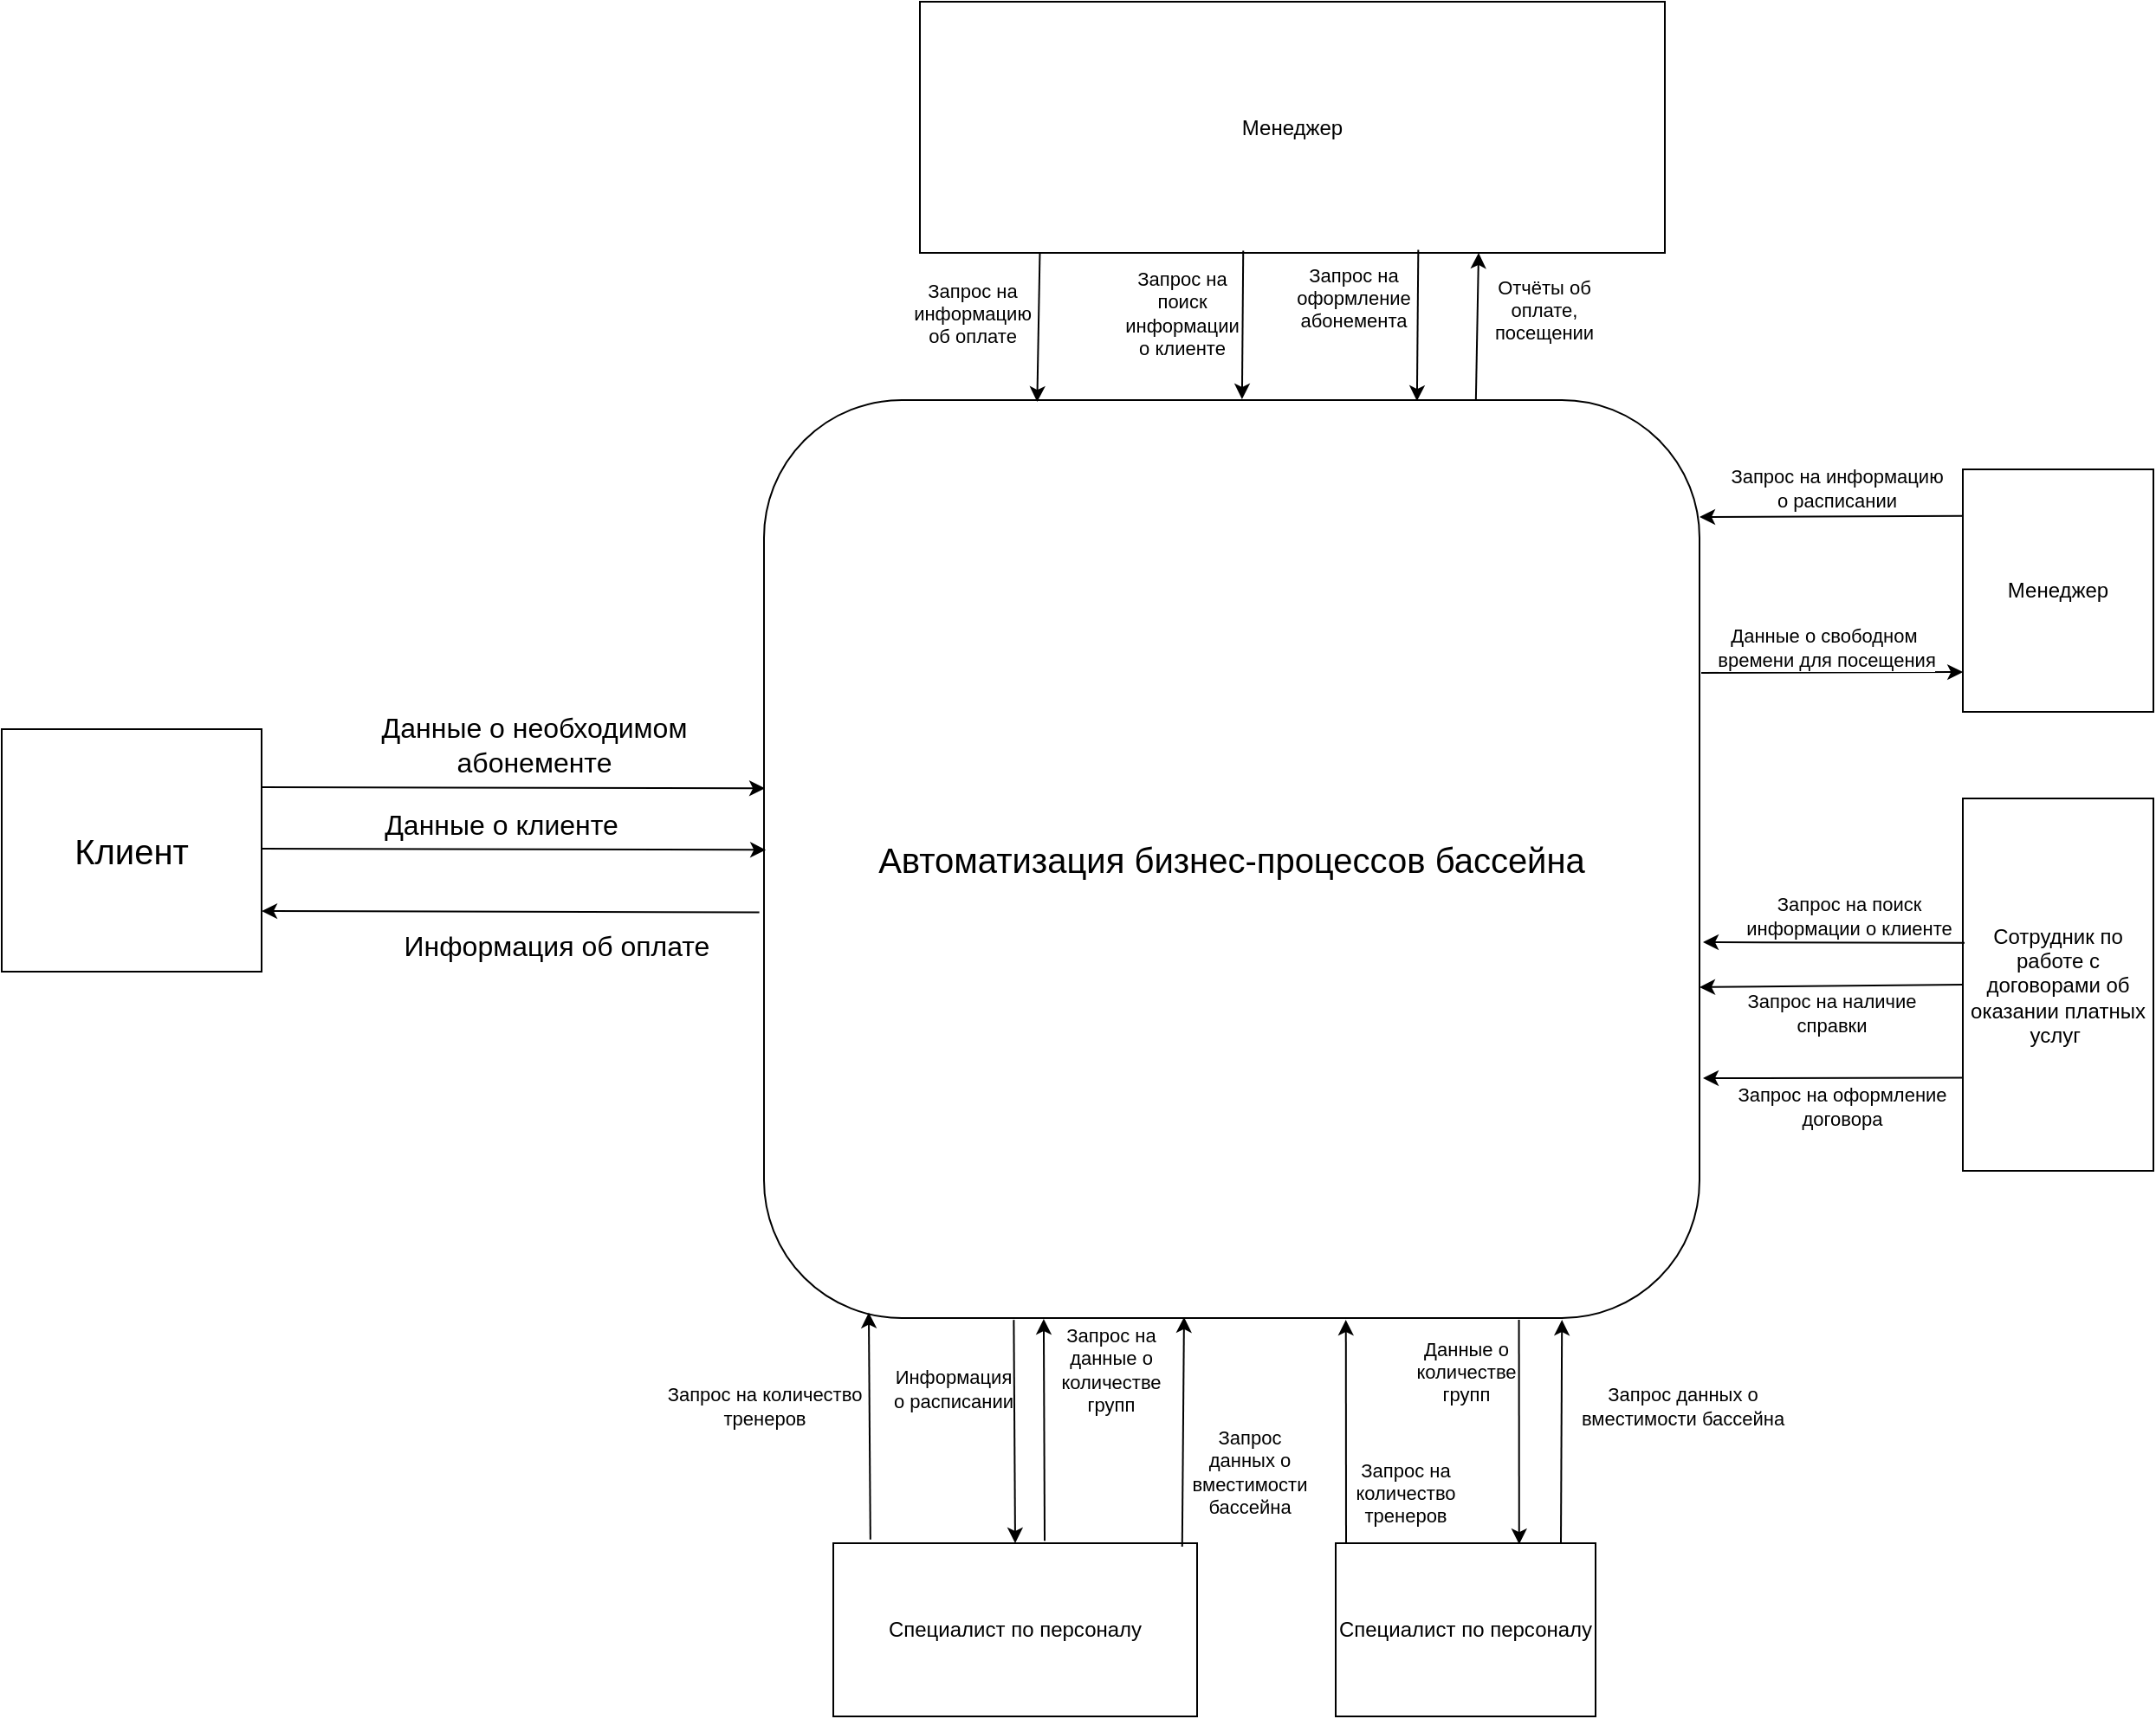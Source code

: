 <mxfile version="24.3.1" type="device" pages="4">
  <diagram id="5luYnfD2YU4fjFpgl7Yc" name="Контекстная модель">
    <mxGraphModel dx="1434" dy="746" grid="1" gridSize="10" guides="1" tooltips="1" connect="1" arrows="1" fold="1" page="1" pageScale="1" pageWidth="827" pageHeight="1169" math="0" shadow="0">
      <root>
        <mxCell id="0" />
        <mxCell id="1" parent="0" />
        <mxCell id="xA1cRfeY345oTiJ6b8Tc-1" value="Автоматизация бизнес-процессов бассейна" style="rounded=1;whiteSpace=wrap;html=1;fontSize=20;" parent="1" vertex="1">
          <mxGeometry x="580" y="240" width="540" height="530" as="geometry" />
        </mxCell>
        <mxCell id="GG20UUZ9LNe2HGBB8OV4-3" value="Клиент" style="rounded=0;whiteSpace=wrap;html=1;fontSize=20;" parent="1" vertex="1">
          <mxGeometry x="140" y="430" width="150" height="140" as="geometry" />
        </mxCell>
        <mxCell id="-gS-NyEod5iw3XoSEO5w-1" value="Сотрудник по&lt;br&gt;работе с договорами об оказании платных услуг&amp;nbsp;" style="rounded=0;whiteSpace=wrap;html=1;" parent="1" vertex="1">
          <mxGeometry x="1272" y="470" width="110" height="215" as="geometry" />
        </mxCell>
        <mxCell id="-gS-NyEod5iw3XoSEO5w-2" value="" style="endArrow=classic;html=1;rounded=0;exitX=0;exitY=0.5;exitDx=0;exitDy=0;entryX=0.991;entryY=0.449;entryDx=0;entryDy=0;entryPerimeter=0;" parent="1" source="-gS-NyEod5iw3XoSEO5w-1" edge="1">
          <mxGeometry width="50" height="50" relative="1" as="geometry">
            <mxPoint x="1012" y="687.5" as="sourcePoint" />
            <mxPoint x="1120" y="579" as="targetPoint" />
          </mxGeometry>
        </mxCell>
        <mxCell id="-gS-NyEod5iw3XoSEO5w-3" value="Запрос на наличие &lt;br&gt;справки" style="edgeLabel;html=1;align=center;verticalAlign=middle;resizable=0;points=[];" parent="-gS-NyEod5iw3XoSEO5w-2" vertex="1" connectable="0">
          <mxGeometry x="0.477" y="1" relative="1" as="geometry">
            <mxPoint x="36" y="14" as="offset" />
          </mxGeometry>
        </mxCell>
        <mxCell id="-gS-NyEod5iw3XoSEO5w-4" value="" style="endArrow=classic;html=1;rounded=0;exitX=0.009;exitY=0.388;exitDx=0;exitDy=0;exitPerimeter=0;entryX=0.999;entryY=0.285;entryDx=0;entryDy=0;entryPerimeter=0;" parent="1" source="-gS-NyEod5iw3XoSEO5w-1" edge="1">
          <mxGeometry width="50" height="50" relative="1" as="geometry">
            <mxPoint x="1012" y="687.5" as="sourcePoint" />
            <mxPoint x="1122" y="553" as="targetPoint" />
          </mxGeometry>
        </mxCell>
        <mxCell id="-gS-NyEod5iw3XoSEO5w-5" value="Запрос на поиск &lt;br&gt;информации о клиенте" style="edgeLabel;html=1;align=center;verticalAlign=middle;resizable=0;points=[];" parent="-gS-NyEod5iw3XoSEO5w-4" vertex="1" connectable="0">
          <mxGeometry x="-0.379" y="1" relative="1" as="geometry">
            <mxPoint x="-20" y="-17" as="offset" />
          </mxGeometry>
        </mxCell>
        <mxCell id="-gS-NyEod5iw3XoSEO5w-6" value="" style="endArrow=classic;html=1;rounded=0;exitX=0;exitY=0.75;exitDx=0;exitDy=0;" parent="1" source="-gS-NyEod5iw3XoSEO5w-1" edge="1">
          <mxGeometry width="50" height="50" relative="1" as="geometry">
            <mxPoint x="1012" y="687.5" as="sourcePoint" />
            <mxPoint x="1122" y="631.5" as="targetPoint" />
          </mxGeometry>
        </mxCell>
        <mxCell id="-gS-NyEod5iw3XoSEO5w-7" value="Запрос на оформление&lt;br&gt;договора" style="edgeLabel;html=1;align=center;verticalAlign=middle;resizable=0;points=[];" parent="-gS-NyEod5iw3XoSEO5w-6" vertex="1" connectable="0">
          <mxGeometry x="0.28" relative="1" as="geometry">
            <mxPoint x="26" y="16" as="offset" />
          </mxGeometry>
        </mxCell>
        <mxCell id="-gS-NyEod5iw3XoSEO5w-8" value="Менеджер" style="rounded=0;whiteSpace=wrap;html=1;" parent="1" vertex="1">
          <mxGeometry x="670" y="10" width="430" height="145" as="geometry" />
        </mxCell>
        <mxCell id="-gS-NyEod5iw3XoSEO5w-9" value="" style="endArrow=classic;html=1;rounded=0;entryX=0.292;entryY=0.002;entryDx=0;entryDy=0;exitX=0.161;exitY=1.001;exitDx=0;exitDy=0;exitPerimeter=0;entryPerimeter=0;" parent="1" source="-gS-NyEod5iw3XoSEO5w-8" target="xA1cRfeY345oTiJ6b8Tc-1" edge="1">
          <mxGeometry width="50" height="50" relative="1" as="geometry">
            <mxPoint x="960" y="47.5" as="sourcePoint" />
            <mxPoint x="810" y="47.5" as="targetPoint" />
          </mxGeometry>
        </mxCell>
        <mxCell id="-gS-NyEod5iw3XoSEO5w-10" value="Запрос на &lt;br&gt;информацию&lt;br&gt;об оплате" style="edgeLabel;html=1;align=center;verticalAlign=middle;resizable=0;points=[];labelBackgroundColor=none;" parent="-gS-NyEod5iw3XoSEO5w-9" vertex="1" connectable="0">
          <mxGeometry x="-0.08" y="-4" relative="1" as="geometry">
            <mxPoint x="-35" y="-5" as="offset" />
          </mxGeometry>
        </mxCell>
        <mxCell id="-gS-NyEod5iw3XoSEO5w-11" value="" style="endArrow=classic;html=1;rounded=0;exitX=0.434;exitY=0.991;exitDx=0;exitDy=0;exitPerimeter=0;entryX=0.511;entryY=-0.001;entryDx=0;entryDy=0;entryPerimeter=0;" parent="1" source="-gS-NyEod5iw3XoSEO5w-8" target="xA1cRfeY345oTiJ6b8Tc-1" edge="1">
          <mxGeometry width="50" height="50" relative="1" as="geometry">
            <mxPoint x="961" y="87.5" as="sourcePoint" />
            <mxPoint x="810" y="87.5" as="targetPoint" />
          </mxGeometry>
        </mxCell>
        <mxCell id="-gS-NyEod5iw3XoSEO5w-12" value="Запрос на &lt;br&gt;поиск &lt;br&gt;информации &lt;br&gt;о клиенте" style="edgeLabel;html=1;align=center;verticalAlign=middle;resizable=0;points=[];labelBackgroundColor=none;" parent="-gS-NyEod5iw3XoSEO5w-11" vertex="1" connectable="0">
          <mxGeometry x="-0.379" y="1" relative="1" as="geometry">
            <mxPoint x="-37" y="10" as="offset" />
          </mxGeometry>
        </mxCell>
        <mxCell id="-gS-NyEod5iw3XoSEO5w-13" value="Менеджер" style="rounded=0;whiteSpace=wrap;html=1;" parent="1" vertex="1">
          <mxGeometry x="1272" y="280" width="110" height="140" as="geometry" />
        </mxCell>
        <mxCell id="-gS-NyEod5iw3XoSEO5w-14" value="Специалист по персоналу" style="rounded=0;whiteSpace=wrap;html=1;" parent="1" vertex="1">
          <mxGeometry x="620" y="900" width="210" height="100" as="geometry" />
        </mxCell>
        <mxCell id="-gS-NyEod5iw3XoSEO5w-15" value="Специалист по персоналу" style="rounded=0;whiteSpace=wrap;html=1;" parent="1" vertex="1">
          <mxGeometry x="910" y="900" width="150" height="100" as="geometry" />
        </mxCell>
        <mxCell id="-gS-NyEod5iw3XoSEO5w-16" value="" style="endArrow=classic;html=1;rounded=0;exitX=0.669;exitY=0.988;exitDx=0;exitDy=0;exitPerimeter=0;entryX=0.698;entryY=0.001;entryDx=0;entryDy=0;entryPerimeter=0;" parent="1" source="-gS-NyEod5iw3XoSEO5w-8" target="xA1cRfeY345oTiJ6b8Tc-1" edge="1">
          <mxGeometry width="50" height="50" relative="1" as="geometry">
            <mxPoint x="960" y="127.5" as="sourcePoint" />
            <mxPoint x="810" y="127.5" as="targetPoint" />
          </mxGeometry>
        </mxCell>
        <mxCell id="-gS-NyEod5iw3XoSEO5w-17" value="Запрос на &lt;br&gt;оформление&lt;br&gt;абонемента" style="edgeLabel;html=1;align=center;verticalAlign=middle;resizable=0;points=[];labelBackgroundColor=none;" parent="-gS-NyEod5iw3XoSEO5w-16" vertex="1" connectable="0">
          <mxGeometry x="0.28" relative="1" as="geometry">
            <mxPoint x="-37" y="-29" as="offset" />
          </mxGeometry>
        </mxCell>
        <mxCell id="-gS-NyEod5iw3XoSEO5w-18" value="" style="endArrow=classic;html=1;rounded=0;exitX=1;exitY=0.5;exitDx=0;exitDy=0;entryX=0.001;entryY=0.836;entryDx=0;entryDy=0;entryPerimeter=0;" parent="1" target="-gS-NyEod5iw3XoSEO5w-13" edge="1">
          <mxGeometry width="50" height="50" relative="1" as="geometry">
            <mxPoint x="1121" y="397.5" as="sourcePoint" />
            <mxPoint x="1261" y="398.5" as="targetPoint" />
          </mxGeometry>
        </mxCell>
        <mxCell id="-gS-NyEod5iw3XoSEO5w-19" value="Данные о свободном&amp;nbsp;&lt;br&gt;времени для посещения" style="edgeLabel;html=1;align=center;verticalAlign=middle;resizable=0;points=[];" parent="-gS-NyEod5iw3XoSEO5w-18" vertex="1" connectable="0">
          <mxGeometry x="-0.053" y="3" relative="1" as="geometry">
            <mxPoint y="-12" as="offset" />
          </mxGeometry>
        </mxCell>
        <mxCell id="-gS-NyEod5iw3XoSEO5w-20" value="" style="endArrow=classic;html=1;rounded=0;entryX=0.999;entryY=0.285;entryDx=0;entryDy=0;entryPerimeter=0;exitX=0.002;exitY=0.192;exitDx=0;exitDy=0;exitPerimeter=0;" parent="1" source="-gS-NyEod5iw3XoSEO5w-13" edge="1">
          <mxGeometry width="50" height="50" relative="1" as="geometry">
            <mxPoint x="1261" y="307.5" as="sourcePoint" />
            <mxPoint x="1120" y="307.5" as="targetPoint" />
          </mxGeometry>
        </mxCell>
        <mxCell id="-gS-NyEod5iw3XoSEO5w-21" value="Запрос на информацию&lt;br&gt;о расписании" style="edgeLabel;html=1;align=center;verticalAlign=middle;resizable=0;points=[];" parent="-gS-NyEod5iw3XoSEO5w-20" vertex="1" connectable="0">
          <mxGeometry x="-0.379" y="1" relative="1" as="geometry">
            <mxPoint x="-26" y="-17" as="offset" />
          </mxGeometry>
        </mxCell>
        <mxCell id="-gS-NyEod5iw3XoSEO5w-22" value="" style="endArrow=classic;html=1;rounded=0;exitX=0.761;exitY=-0.001;exitDx=0;exitDy=0;entryX=0.75;entryY=1;entryDx=0;entryDy=0;exitPerimeter=0;" parent="1" source="xA1cRfeY345oTiJ6b8Tc-1" target="-gS-NyEod5iw3XoSEO5w-8" edge="1">
          <mxGeometry width="50" height="50" relative="1" as="geometry">
            <mxPoint x="810" y="167.5" as="sourcePoint" />
            <mxPoint x="990" y="140" as="targetPoint" />
          </mxGeometry>
        </mxCell>
        <mxCell id="-gS-NyEod5iw3XoSEO5w-23" value="Отчёты об &lt;br&gt;оплате,&lt;br&gt;посещении" style="edgeLabel;html=1;align=center;verticalAlign=middle;resizable=0;points=[];labelBackgroundColor=none;" parent="-gS-NyEod5iw3XoSEO5w-22" vertex="1" connectable="0">
          <mxGeometry x="-0.053" y="3" relative="1" as="geometry">
            <mxPoint x="41" y="-12" as="offset" />
          </mxGeometry>
        </mxCell>
        <mxCell id="-gS-NyEod5iw3XoSEO5w-24" value="" style="endArrow=classic;html=1;rounded=0;entryX=0.622;entryY=1.002;entryDx=0;entryDy=0;entryPerimeter=0;" parent="1" target="xA1cRfeY345oTiJ6b8Tc-1" edge="1">
          <mxGeometry width="50" height="50" relative="1" as="geometry">
            <mxPoint x="916" y="900" as="sourcePoint" />
            <mxPoint x="861" y="912.5" as="targetPoint" />
          </mxGeometry>
        </mxCell>
        <mxCell id="-gS-NyEod5iw3XoSEO5w-25" value="Запрос на &lt;br&gt;количество&lt;br&gt;тренеров" style="edgeLabel;html=1;align=center;verticalAlign=middle;resizable=0;points=[];labelBackgroundColor=none;" parent="-gS-NyEod5iw3XoSEO5w-24" vertex="1" connectable="0">
          <mxGeometry x="-0.415" y="-1" relative="1" as="geometry">
            <mxPoint x="33" y="8" as="offset" />
          </mxGeometry>
        </mxCell>
        <mxCell id="-gS-NyEod5iw3XoSEO5w-26" value="" style="endArrow=classic;html=1;rounded=0;entryX=0.112;entryY=0.994;entryDx=0;entryDy=0;entryPerimeter=0;exitX=0.102;exitY=-0.021;exitDx=0;exitDy=0;exitPerimeter=0;" parent="1" source="-gS-NyEod5iw3XoSEO5w-14" target="xA1cRfeY345oTiJ6b8Tc-1" edge="1">
          <mxGeometry width="50" height="50" relative="1" as="geometry">
            <mxPoint x="641" y="928.5" as="sourcePoint" />
            <mxPoint x="440" y="927.5" as="targetPoint" />
          </mxGeometry>
        </mxCell>
        <mxCell id="-gS-NyEod5iw3XoSEO5w-27" value="Запрос на количество&lt;br&gt;тренеров" style="edgeLabel;html=1;align=center;verticalAlign=middle;resizable=0;points=[];labelBackgroundColor=none;" parent="-gS-NyEod5iw3XoSEO5w-26" vertex="1" connectable="0">
          <mxGeometry x="-0.415" y="-1" relative="1" as="geometry">
            <mxPoint x="-62" y="-39" as="offset" />
          </mxGeometry>
        </mxCell>
        <mxCell id="-gS-NyEod5iw3XoSEO5w-28" value="" style="endArrow=classic;html=1;rounded=0;entryX=0.299;entryY=1.001;entryDx=0;entryDy=0;entryPerimeter=0;exitX=0.581;exitY=-0.014;exitDx=0;exitDy=0;exitPerimeter=0;" parent="1" source="-gS-NyEod5iw3XoSEO5w-14" target="xA1cRfeY345oTiJ6b8Tc-1" edge="1">
          <mxGeometry width="50" height="50" relative="1" as="geometry">
            <mxPoint x="642" y="967.91" as="sourcePoint" />
            <mxPoint x="441" y="966.91" as="targetPoint" />
          </mxGeometry>
        </mxCell>
        <mxCell id="-gS-NyEod5iw3XoSEO5w-29" value="Запрос на &lt;br&gt;данные о&lt;br&gt;количестве &lt;br&gt;групп" style="edgeLabel;html=1;align=center;verticalAlign=middle;resizable=0;points=[];labelBackgroundColor=none;" parent="-gS-NyEod5iw3XoSEO5w-28" vertex="1" connectable="0">
          <mxGeometry x="-0.415" y="-1" relative="1" as="geometry">
            <mxPoint x="37" y="-61" as="offset" />
          </mxGeometry>
        </mxCell>
        <mxCell id="-gS-NyEod5iw3XoSEO5w-30" value="" style="endArrow=classic;html=1;rounded=0;entryX=0.853;entryY=1.002;entryDx=0;entryDy=0;entryPerimeter=0;" parent="1" target="xA1cRfeY345oTiJ6b8Tc-1" edge="1">
          <mxGeometry width="50" height="50" relative="1" as="geometry">
            <mxPoint x="1040" y="900" as="sourcePoint" />
            <mxPoint x="860" y="956.91" as="targetPoint" />
          </mxGeometry>
        </mxCell>
        <mxCell id="-gS-NyEod5iw3XoSEO5w-31" value="Запрос данных о&lt;br&gt;вместимости бассейна" style="edgeLabel;html=1;align=center;verticalAlign=middle;resizable=0;points=[];labelBackgroundColor=none;" parent="-gS-NyEod5iw3XoSEO5w-30" vertex="1" connectable="0">
          <mxGeometry x="-0.415" y="-1" relative="1" as="geometry">
            <mxPoint x="69" y="-42" as="offset" />
          </mxGeometry>
        </mxCell>
        <mxCell id="-gS-NyEod5iw3XoSEO5w-32" value="" style="endArrow=classic;html=1;rounded=0;entryX=0.449;entryY=0.999;entryDx=0;entryDy=0;entryPerimeter=0;exitX=0.959;exitY=0.02;exitDx=0;exitDy=0;exitPerimeter=0;" parent="1" source="-gS-NyEod5iw3XoSEO5w-14" target="xA1cRfeY345oTiJ6b8Tc-1" edge="1">
          <mxGeometry width="50" height="50" relative="1" as="geometry">
            <mxPoint x="642" y="1007.91" as="sourcePoint" />
            <mxPoint x="441" y="1006.91" as="targetPoint" />
          </mxGeometry>
        </mxCell>
        <mxCell id="-gS-NyEod5iw3XoSEO5w-33" value="Запрос &lt;br&gt;данных о&lt;br&gt;вместимости &lt;br&gt;бассейна" style="edgeLabel;html=1;align=center;verticalAlign=middle;resizable=0;points=[];labelBackgroundColor=none;" parent="-gS-NyEod5iw3XoSEO5w-32" vertex="1" connectable="0">
          <mxGeometry x="-0.415" y="-1" relative="1" as="geometry">
            <mxPoint x="37" y="-4" as="offset" />
          </mxGeometry>
        </mxCell>
        <mxCell id="-gS-NyEod5iw3XoSEO5w-34" value="" style="endArrow=classic;html=1;rounded=0;exitX=0.267;exitY=1.002;exitDx=0;exitDy=0;entryX=0.5;entryY=0;entryDx=0;entryDy=0;exitPerimeter=0;" parent="1" source="xA1cRfeY345oTiJ6b8Tc-1" target="-gS-NyEod5iw3XoSEO5w-14" edge="1">
          <mxGeometry width="50" height="50" relative="1" as="geometry">
            <mxPoint x="440" y="1047.5" as="sourcePoint" />
            <mxPoint x="540" y="1047.5" as="targetPoint" />
          </mxGeometry>
        </mxCell>
        <mxCell id="-gS-NyEod5iw3XoSEO5w-35" value="Информация&lt;br style=&quot;border-color: var(--border-color);&quot;&gt;о расписании" style="edgeLabel;html=1;align=center;verticalAlign=middle;resizable=0;points=[];labelBackgroundColor=none;" parent="-gS-NyEod5iw3XoSEO5w-34" vertex="1" connectable="0">
          <mxGeometry x="0.367" y="-4" relative="1" as="geometry">
            <mxPoint x="-32" y="-48" as="offset" />
          </mxGeometry>
        </mxCell>
        <mxCell id="-gS-NyEod5iw3XoSEO5w-36" value="" style="endArrow=classic;html=1;rounded=0;exitX=0.807;exitY=1.002;exitDx=0;exitDy=0;entryX=0.706;entryY=0.006;entryDx=0;entryDy=0;exitPerimeter=0;entryPerimeter=0;" parent="1" source="xA1cRfeY345oTiJ6b8Tc-1" target="-gS-NyEod5iw3XoSEO5w-15" edge="1">
          <mxGeometry width="50" height="50" relative="1" as="geometry">
            <mxPoint x="1017" y="900" as="sourcePoint" />
            <mxPoint x="960" y="860" as="targetPoint" />
          </mxGeometry>
        </mxCell>
        <mxCell id="-gS-NyEod5iw3XoSEO5w-37" value="Данные о&lt;br&gt;количестве &lt;br&gt;групп" style="edgeLabel;html=1;align=center;verticalAlign=middle;resizable=0;points=[];labelBackgroundColor=none;" parent="-gS-NyEod5iw3XoSEO5w-36" vertex="1" connectable="0">
          <mxGeometry x="0.367" y="-4" relative="1" as="geometry">
            <mxPoint x="-27" y="-59" as="offset" />
          </mxGeometry>
        </mxCell>
        <mxCell id="hQ4XFtdZLVcdoy9WuQwp-1" value="" style="endArrow=classic;html=1;rounded=0;exitX=1;exitY=0.5;exitDx=0;exitDy=0;entryX=0.002;entryY=0.49;entryDx=0;entryDy=0;entryPerimeter=0;" parent="1" target="xA1cRfeY345oTiJ6b8Tc-1" edge="1">
          <mxGeometry width="50" height="50" relative="1" as="geometry">
            <mxPoint x="290" y="499.03" as="sourcePoint" />
            <mxPoint x="577.3" y="500.98" as="targetPoint" />
          </mxGeometry>
        </mxCell>
        <mxCell id="hQ4XFtdZLVcdoy9WuQwp-2" value="Данные о клиенте" style="edgeLabel;html=1;align=center;verticalAlign=middle;resizable=0;points=[];fontSize=16;" parent="hQ4XFtdZLVcdoy9WuQwp-1" vertex="1" connectable="0">
          <mxGeometry x="-0.053" y="3" relative="1" as="geometry">
            <mxPoint y="-12" as="offset" />
          </mxGeometry>
        </mxCell>
        <mxCell id="hQ4XFtdZLVcdoy9WuQwp-3" value="" style="endArrow=classic;html=1;rounded=0;entryX=1;entryY=0.695;entryDx=0;entryDy=0;entryPerimeter=0;exitX=-0.005;exitY=0.558;exitDx=0;exitDy=0;exitPerimeter=0;fontSize=16;" parent="1" source="xA1cRfeY345oTiJ6b8Tc-1" edge="1">
          <mxGeometry width="50" height="50" relative="1" as="geometry">
            <mxPoint x="460" y="536.04" as="sourcePoint" />
            <mxPoint x="290" y="535.04" as="targetPoint" />
          </mxGeometry>
        </mxCell>
        <mxCell id="hQ4XFtdZLVcdoy9WuQwp-4" value="Информация об оплате" style="edgeLabel;html=1;align=center;verticalAlign=middle;resizable=0;points=[];fontSize=16;" parent="hQ4XFtdZLVcdoy9WuQwp-3" vertex="1" connectable="0">
          <mxGeometry x="-0.193" y="-1" relative="1" as="geometry">
            <mxPoint x="-2" y="20" as="offset" />
          </mxGeometry>
        </mxCell>
        <mxCell id="hQ4XFtdZLVcdoy9WuQwp-5" value="" style="endArrow=classic;html=1;rounded=0;exitX=1.009;exitY=0.57;exitDx=0;exitDy=0;exitPerimeter=0;entryX=0.001;entryY=0.423;entryDx=0;entryDy=0;entryPerimeter=0;" parent="1" target="xA1cRfeY345oTiJ6b8Tc-1" edge="1">
          <mxGeometry width="50" height="50" relative="1" as="geometry">
            <mxPoint x="290" y="463.54" as="sourcePoint" />
            <mxPoint x="520" y="464" as="targetPoint" />
          </mxGeometry>
        </mxCell>
        <mxCell id="hQ4XFtdZLVcdoy9WuQwp-6" value="Данные о необходимом&lt;br style=&quot;font-size: 16px;&quot;&gt;абонементе" style="edgeLabel;html=1;align=center;verticalAlign=middle;resizable=0;points=[];fontSize=16;" parent="hQ4XFtdZLVcdoy9WuQwp-5" vertex="1" connectable="0">
          <mxGeometry x="-0.053" y="3" relative="1" as="geometry">
            <mxPoint x="19" y="-22" as="offset" />
          </mxGeometry>
        </mxCell>
      </root>
    </mxGraphModel>
  </diagram>
  <diagram id="R2lEEEUBdFMjLlhIrx00" name="Декомпозиция">
    <mxGraphModel dx="1434" dy="746" grid="1" gridSize="10" guides="1" tooltips="1" connect="1" arrows="1" fold="1" page="1" pageScale="1" pageWidth="850" pageHeight="1100" math="0" shadow="0" extFonts="Permanent Marker^https://fonts.googleapis.com/css?family=Permanent+Marker">
      <root>
        <mxCell id="0" />
        <mxCell id="1" parent="0" />
        <mxCell id="WuyT_VKATTvI57AELdBm-1" value="&lt;table style=&quot;border-collapse:&lt;br/&gt; collapse;width:130pt&quot; width=&quot;173&quot; cellspacing=&quot;0&quot; cellpadding=&quot;0&quot; border=&quot;0&quot;&gt;&lt;tbody&gt;&lt;tr style=&quot;mso-height-source:userset;height:67.5pt&quot; height=&quot;90&quot;&gt;&lt;br/&gt;  &lt;td style=&quot;height:67.5pt;width:130pt&quot; width=&quot;173&quot; class=&quot;xl63&quot; height=&quot;90&quot;&gt;Оформление&lt;br/&gt;  абонемента или пропуска на разовое посещение&lt;/td&gt;&lt;/tr&gt;&lt;/tbody&gt;&lt;/table&gt;" style="rounded=1;whiteSpace=wrap;html=1;" parent="1" vertex="1">
          <mxGeometry x="370" y="577.5" width="170" height="160" as="geometry" />
        </mxCell>
        <mxCell id="WuyT_VKATTvI57AELdBm-2" value="Клиент" style="rounded=0;whiteSpace=wrap;html=1;" parent="1" vertex="1">
          <mxGeometry x="90" y="190" width="110" height="215" as="geometry" />
        </mxCell>
        <mxCell id="WuyT_VKATTvI57AELdBm-3" value="Сотрудник по&lt;br&gt;работе с договорами об оказании платных услуг&amp;nbsp;" style="rounded=0;whiteSpace=wrap;html=1;" parent="1" vertex="1">
          <mxGeometry x="690" y="190" width="110" height="215" as="geometry" />
        </mxCell>
        <mxCell id="WuyT_VKATTvI57AELdBm-12" value="" style="endArrow=classic;html=1;rounded=0;exitX=1;exitY=0.5;exitDx=0;exitDy=0;entryX=-0.002;entryY=0.444;entryDx=0;entryDy=0;entryPerimeter=0;" parent="1" source="WuyT_VKATTvI57AELdBm-2" target="eFNwQEqVATvT0W6qFTbI-3" edge="1">
          <mxGeometry width="50" height="50" relative="1" as="geometry">
            <mxPoint x="320" y="357.5" as="sourcePoint" />
            <mxPoint x="360" y="297.5" as="targetPoint" />
          </mxGeometry>
        </mxCell>
        <mxCell id="WuyT_VKATTvI57AELdBm-15" value="Данные о клиенте" style="edgeLabel;html=1;align=center;verticalAlign=middle;resizable=0;points=[];" parent="WuyT_VKATTvI57AELdBm-12" vertex="1" connectable="0">
          <mxGeometry x="-0.053" y="3" relative="1" as="geometry">
            <mxPoint y="-12" as="offset" />
          </mxGeometry>
        </mxCell>
        <mxCell id="WuyT_VKATTvI57AELdBm-13" value="" style="endArrow=classic;html=1;rounded=0;entryX=1;entryY=0.695;entryDx=0;entryDy=0;entryPerimeter=0;exitX=0;exitY=0.7;exitDx=0;exitDy=0;exitPerimeter=0;" parent="1" source="eFNwQEqVATvT0W6qFTbI-3" target="WuyT_VKATTvI57AELdBm-2" edge="1">
          <mxGeometry width="50" height="50" relative="1" as="geometry">
            <mxPoint x="360" y="339.5" as="sourcePoint" />
            <mxPoint x="480" y="357.5" as="targetPoint" />
          </mxGeometry>
        </mxCell>
        <mxCell id="WuyT_VKATTvI57AELdBm-14" value="Информация об оплате" style="edgeLabel;html=1;align=center;verticalAlign=middle;resizable=0;points=[];" parent="WuyT_VKATTvI57AELdBm-13" vertex="1" connectable="0">
          <mxGeometry x="-0.193" y="-1" relative="1" as="geometry">
            <mxPoint x="-12" y="20" as="offset" />
          </mxGeometry>
        </mxCell>
        <mxCell id="WuyT_VKATTvI57AELdBm-16" value="" style="endArrow=classic;html=1;rounded=0;exitX=1.009;exitY=0.57;exitDx=0;exitDy=0;exitPerimeter=0;entryX=0;entryY=0.25;entryDx=0;entryDy=0;entryPerimeter=0;" parent="1" target="eFNwQEqVATvT0W6qFTbI-3" edge="1">
          <mxGeometry width="50" height="50" relative="1" as="geometry">
            <mxPoint x="200" y="267.5" as="sourcePoint" />
            <mxPoint x="369" y="267.5" as="targetPoint" />
          </mxGeometry>
        </mxCell>
        <mxCell id="WuyT_VKATTvI57AELdBm-17" value="Данные о необходимом&lt;br&gt;абонементе" style="edgeLabel;html=1;align=center;verticalAlign=middle;resizable=0;points=[];" parent="WuyT_VKATTvI57AELdBm-16" vertex="1" connectable="0">
          <mxGeometry x="-0.053" y="3" relative="1" as="geometry">
            <mxPoint x="10" y="-17" as="offset" />
          </mxGeometry>
        </mxCell>
        <mxCell id="WuyT_VKATTvI57AELdBm-20" value="" style="endArrow=classic;html=1;rounded=0;exitX=0;exitY=0.5;exitDx=0;exitDy=0;entryX=0.991;entryY=0.449;entryDx=0;entryDy=0;entryPerimeter=0;" parent="1" source="WuyT_VKATTvI57AELdBm-3" target="eFNwQEqVATvT0W6qFTbI-3" edge="1">
          <mxGeometry width="50" height="50" relative="1" as="geometry">
            <mxPoint x="430" y="407.5" as="sourcePoint" />
            <mxPoint x="550" y="297.5" as="targetPoint" />
          </mxGeometry>
        </mxCell>
        <mxCell id="WuyT_VKATTvI57AELdBm-21" value="Запрос на наличие &lt;br&gt;справки" style="edgeLabel;html=1;align=center;verticalAlign=middle;resizable=0;points=[];" parent="WuyT_VKATTvI57AELdBm-20" vertex="1" connectable="0">
          <mxGeometry x="0.477" y="1" relative="1" as="geometry">
            <mxPoint x="36" y="14" as="offset" />
          </mxGeometry>
        </mxCell>
        <mxCell id="WuyT_VKATTvI57AELdBm-22" value="" style="endArrow=classic;html=1;rounded=0;exitX=0.009;exitY=0.388;exitDx=0;exitDy=0;exitPerimeter=0;entryX=0.999;entryY=0.285;entryDx=0;entryDy=0;entryPerimeter=0;" parent="1" source="WuyT_VKATTvI57AELdBm-3" target="eFNwQEqVATvT0W6qFTbI-3" edge="1">
          <mxGeometry width="50" height="50" relative="1" as="geometry">
            <mxPoint x="430" y="407.5" as="sourcePoint" />
            <mxPoint x="550" y="273.5" as="targetPoint" />
          </mxGeometry>
        </mxCell>
        <mxCell id="WuyT_VKATTvI57AELdBm-23" value="Запрос на поиск &lt;br&gt;информации о клиенте" style="edgeLabel;html=1;align=center;verticalAlign=middle;resizable=0;points=[];" parent="WuyT_VKATTvI57AELdBm-22" vertex="1" connectable="0">
          <mxGeometry x="-0.379" y="1" relative="1" as="geometry">
            <mxPoint x="-20" y="-17" as="offset" />
          </mxGeometry>
        </mxCell>
        <mxCell id="WuyT_VKATTvI57AELdBm-24" value="" style="endArrow=classic;html=1;rounded=0;exitX=0;exitY=0.75;exitDx=0;exitDy=0;" parent="1" source="WuyT_VKATTvI57AELdBm-3" edge="1">
          <mxGeometry width="50" height="50" relative="1" as="geometry">
            <mxPoint x="430" y="407.5" as="sourcePoint" />
            <mxPoint x="540" y="351.5" as="targetPoint" />
          </mxGeometry>
        </mxCell>
        <mxCell id="WuyT_VKATTvI57AELdBm-25" value="Запрос на оформление&lt;br&gt;договора" style="edgeLabel;html=1;align=center;verticalAlign=middle;resizable=0;points=[];" parent="WuyT_VKATTvI57AELdBm-24" vertex="1" connectable="0">
          <mxGeometry x="0.28" relative="1" as="geometry">
            <mxPoint x="26" y="16" as="offset" />
          </mxGeometry>
        </mxCell>
        <mxCell id="eFNwQEqVATvT0W6qFTbI-3" value="Составление договора об оказании платных услуг" style="rounded=1;whiteSpace=wrap;html=1;" parent="1" vertex="1">
          <mxGeometry x="370" y="227.5" width="170" height="160" as="geometry" />
        </mxCell>
        <mxCell id="eFNwQEqVATvT0W6qFTbI-4" value="Оценка свободных мест на определенное время" style="rounded=1;whiteSpace=wrap;html=1;" parent="1" vertex="1">
          <mxGeometry x="1210" y="897.5" width="170" height="160" as="geometry" />
        </mxCell>
        <mxCell id="eFNwQEqVATvT0W6qFTbI-5" value="Составление итогового расписания" style="rounded=1;whiteSpace=wrap;html=1;" parent="1" vertex="1">
          <mxGeometry x="1190" y="487.5" width="170" height="160" as="geometry" />
        </mxCell>
        <mxCell id="eFNwQEqVATvT0W6qFTbI-6" value="Оценка количества групп в одно время" style="rounded=1;whiteSpace=wrap;html=1;" parent="1" vertex="1">
          <mxGeometry x="1180" y="77.5" width="170" height="160" as="geometry" />
        </mxCell>
        <mxCell id="x-OG-MVRxK3GvYhVnPZe-1" value="Менеджер" style="rounded=0;whiteSpace=wrap;html=1;" parent="1" vertex="1">
          <mxGeometry x="690" y="550" width="110" height="215" as="geometry" />
        </mxCell>
        <mxCell id="x-OG-MVRxK3GvYhVnPZe-2" value="" style="endArrow=classic;html=1;rounded=0;entryX=1;entryY=0.25;entryDx=0;entryDy=0;" parent="1" edge="1">
          <mxGeometry width="50" height="50" relative="1" as="geometry">
            <mxPoint x="690" y="597.5" as="sourcePoint" />
            <mxPoint x="540" y="597.5" as="targetPoint" />
          </mxGeometry>
        </mxCell>
        <mxCell id="x-OG-MVRxK3GvYhVnPZe-3" value="Запрос на информацию&lt;br&gt;об оплате" style="edgeLabel;html=1;align=center;verticalAlign=middle;resizable=0;points=[];" parent="x-OG-MVRxK3GvYhVnPZe-2" vertex="1" connectable="0">
          <mxGeometry x="-0.08" y="-4" relative="1" as="geometry">
            <mxPoint y="-16" as="offset" />
          </mxGeometry>
        </mxCell>
        <mxCell id="x-OG-MVRxK3GvYhVnPZe-4" value="" style="endArrow=classic;html=1;rounded=0;exitX=0.009;exitY=0.388;exitDx=0;exitDy=0;exitPerimeter=0;entryX=0.999;entryY=0.285;entryDx=0;entryDy=0;entryPerimeter=0;" parent="1" edge="1">
          <mxGeometry width="50" height="50" relative="1" as="geometry">
            <mxPoint x="691" y="637.5" as="sourcePoint" />
            <mxPoint x="540" y="637.5" as="targetPoint" />
          </mxGeometry>
        </mxCell>
        <mxCell id="x-OG-MVRxK3GvYhVnPZe-5" value="Запрос на поиск &lt;br&gt;информации о клиенте" style="edgeLabel;html=1;align=center;verticalAlign=middle;resizable=0;points=[];" parent="x-OG-MVRxK3GvYhVnPZe-4" vertex="1" connectable="0">
          <mxGeometry x="-0.379" y="1" relative="1" as="geometry">
            <mxPoint x="-20" y="-17" as="offset" />
          </mxGeometry>
        </mxCell>
        <mxCell id="x-OG-MVRxK3GvYhVnPZe-6" value="Клиент" style="rounded=0;whiteSpace=wrap;html=1;" parent="1" vertex="1">
          <mxGeometry x="90" y="550" width="110" height="215" as="geometry" />
        </mxCell>
        <mxCell id="cJmaUrAeALmlKfA9aj2S-1" value="Менеджер" style="rounded=0;whiteSpace=wrap;html=1;" parent="1" vertex="1">
          <mxGeometry x="1520" y="870" width="110" height="215" as="geometry" />
        </mxCell>
        <mxCell id="cJmaUrAeALmlKfA9aj2S-2" value="Специалист по персоналу" style="rounded=0;whiteSpace=wrap;html=1;" parent="1" vertex="1">
          <mxGeometry x="1560" y="460" width="110" height="215" as="geometry" />
        </mxCell>
        <mxCell id="cJmaUrAeALmlKfA9aj2S-4" value="Специалист по персоналу" style="rounded=0;whiteSpace=wrap;html=1;" parent="1" vertex="1">
          <mxGeometry x="1550" y="40" width="110" height="215" as="geometry" />
        </mxCell>
        <mxCell id="nbJiQLn77PCJI1hwCNb1-1" value="" style="endArrow=classic;html=1;rounded=0;exitX=0;exitY=0.75;exitDx=0;exitDy=0;" parent="1" edge="1">
          <mxGeometry width="50" height="50" relative="1" as="geometry">
            <mxPoint x="690" y="677.5" as="sourcePoint" />
            <mxPoint x="540" y="677.5" as="targetPoint" />
          </mxGeometry>
        </mxCell>
        <mxCell id="nbJiQLn77PCJI1hwCNb1-2" value="Запрос на оформление&lt;br&gt;абонемента" style="edgeLabel;html=1;align=center;verticalAlign=middle;resizable=0;points=[];" parent="nbJiQLn77PCJI1hwCNb1-1" vertex="1" connectable="0">
          <mxGeometry x="0.28" relative="1" as="geometry">
            <mxPoint x="26" y="-20" as="offset" />
          </mxGeometry>
        </mxCell>
        <mxCell id="nbJiQLn77PCJI1hwCNb1-4" value="" style="endArrow=classic;html=1;rounded=0;exitX=1;exitY=0.5;exitDx=0;exitDy=0;" parent="1" edge="1">
          <mxGeometry width="50" height="50" relative="1" as="geometry">
            <mxPoint x="1380" y="1027.5" as="sourcePoint" />
            <mxPoint x="1520" y="1028.5" as="targetPoint" />
          </mxGeometry>
        </mxCell>
        <mxCell id="nbJiQLn77PCJI1hwCNb1-5" value="Данные о свободном&amp;nbsp;&lt;br&gt;времени для посещения" style="edgeLabel;html=1;align=center;verticalAlign=middle;resizable=0;points=[];" parent="nbJiQLn77PCJI1hwCNb1-4" vertex="1" connectable="0">
          <mxGeometry x="-0.053" y="3" relative="1" as="geometry">
            <mxPoint y="-12" as="offset" />
          </mxGeometry>
        </mxCell>
        <mxCell id="nbJiQLn77PCJI1hwCNb1-6" value="" style="endArrow=classic;html=1;rounded=0;entryX=0.999;entryY=0.285;entryDx=0;entryDy=0;entryPerimeter=0;" parent="1" edge="1">
          <mxGeometry width="50" height="50" relative="1" as="geometry">
            <mxPoint x="1520" y="937.5" as="sourcePoint" />
            <mxPoint x="1379" y="937.5" as="targetPoint" />
          </mxGeometry>
        </mxCell>
        <mxCell id="nbJiQLn77PCJI1hwCNb1-7" value="Запрос на информацию&lt;br&gt;о расписании" style="edgeLabel;html=1;align=center;verticalAlign=middle;resizable=0;points=[];" parent="nbJiQLn77PCJI1hwCNb1-6" vertex="1" connectable="0">
          <mxGeometry x="-0.379" y="1" relative="1" as="geometry">
            <mxPoint x="-26" y="-17" as="offset" />
          </mxGeometry>
        </mxCell>
        <mxCell id="Y_NrCuf9vg2Ir4BQZc-P-1" value="" style="endArrow=classic;html=1;rounded=0;exitX=1;exitY=0.5;exitDx=0;exitDy=0;entryX=0.003;entryY=0.777;entryDx=0;entryDy=0;entryPerimeter=0;" parent="1" target="x-OG-MVRxK3GvYhVnPZe-1" edge="1">
          <mxGeometry width="50" height="50" relative="1" as="geometry">
            <mxPoint x="540" y="717.5" as="sourcePoint" />
            <mxPoint x="680" y="718.5" as="targetPoint" />
          </mxGeometry>
        </mxCell>
        <mxCell id="Y_NrCuf9vg2Ir4BQZc-P-2" value="Отчёты об оплате,&lt;br&gt;посещении" style="edgeLabel;html=1;align=center;verticalAlign=middle;resizable=0;points=[];" parent="Y_NrCuf9vg2Ir4BQZc-P-1" vertex="1" connectable="0">
          <mxGeometry x="-0.053" y="3" relative="1" as="geometry">
            <mxPoint y="-12" as="offset" />
          </mxGeometry>
        </mxCell>
        <mxCell id="Y_NrCuf9vg2Ir4BQZc-P-3" value="" style="endArrow=classic;html=1;rounded=0;exitX=1;exitY=0.5;exitDx=0;exitDy=0;entryX=-0.002;entryY=0.444;entryDx=0;entryDy=0;entryPerimeter=0;" parent="1" edge="1">
          <mxGeometry width="50" height="50" relative="1" as="geometry">
            <mxPoint x="200" y="656.91" as="sourcePoint" />
            <mxPoint x="370" y="657.91" as="targetPoint" />
          </mxGeometry>
        </mxCell>
        <mxCell id="Y_NrCuf9vg2Ir4BQZc-P-4" value="Данные о клиенте" style="edgeLabel;html=1;align=center;verticalAlign=middle;resizable=0;points=[];" parent="Y_NrCuf9vg2Ir4BQZc-P-3" vertex="1" connectable="0">
          <mxGeometry x="-0.053" y="3" relative="1" as="geometry">
            <mxPoint y="-12" as="offset" />
          </mxGeometry>
        </mxCell>
        <mxCell id="FPmwHfzydGOAr4a6BSzI-1" value="" style="endArrow=classic;html=1;rounded=0;entryX=1.007;entryY=0.156;entryDx=0;entryDy=0;entryPerimeter=0;exitX=0.022;exitY=0.296;exitDx=0;exitDy=0;exitPerimeter=0;" parent="1" source="cJmaUrAeALmlKfA9aj2S-4" target="eFNwQEqVATvT0W6qFTbI-6" edge="1">
          <mxGeometry width="50" height="50" relative="1" as="geometry">
            <mxPoint x="1430" y="137.5" as="sourcePoint" />
            <mxPoint x="1480" y="87.5" as="targetPoint" />
          </mxGeometry>
        </mxCell>
        <mxCell id="FPmwHfzydGOAr4a6BSzI-2" value="Запрос на количество&lt;br&gt;тренеров" style="edgeLabel;html=1;align=center;verticalAlign=middle;resizable=0;points=[];" parent="FPmwHfzydGOAr4a6BSzI-1" vertex="1" connectable="0">
          <mxGeometry x="-0.415" y="-1" relative="1" as="geometry">
            <mxPoint x="-44" y="-25" as="offset" />
          </mxGeometry>
        </mxCell>
        <mxCell id="FPmwHfzydGOAr4a6BSzI-3" value="" style="endArrow=classic;html=1;rounded=0;entryX=1.007;entryY=0.156;entryDx=0;entryDy=0;entryPerimeter=0;exitX=0.022;exitY=0.296;exitDx=0;exitDy=0;exitPerimeter=0;" parent="1" edge="1">
          <mxGeometry width="50" height="50" relative="1" as="geometry">
            <mxPoint x="1561" y="508.5" as="sourcePoint" />
            <mxPoint x="1360" y="507.5" as="targetPoint" />
          </mxGeometry>
        </mxCell>
        <mxCell id="FPmwHfzydGOAr4a6BSzI-4" value="Запрос на количество&lt;br&gt;тренеров" style="edgeLabel;html=1;align=center;verticalAlign=middle;resizable=0;points=[];" parent="FPmwHfzydGOAr4a6BSzI-3" vertex="1" connectable="0">
          <mxGeometry x="-0.415" y="-1" relative="1" as="geometry">
            <mxPoint x="-44" y="-25" as="offset" />
          </mxGeometry>
        </mxCell>
        <mxCell id="FPmwHfzydGOAr4a6BSzI-5" value="" style="endArrow=classic;html=1;rounded=0;entryX=1.007;entryY=0.156;entryDx=0;entryDy=0;entryPerimeter=0;exitX=0.022;exitY=0.296;exitDx=0;exitDy=0;exitPerimeter=0;" parent="1" edge="1">
          <mxGeometry width="50" height="50" relative="1" as="geometry">
            <mxPoint x="1562" y="547.91" as="sourcePoint" />
            <mxPoint x="1361" y="546.91" as="targetPoint" />
          </mxGeometry>
        </mxCell>
        <mxCell id="FPmwHfzydGOAr4a6BSzI-6" value="Запрос на данные о&lt;br&gt;количестве групп" style="edgeLabel;html=1;align=center;verticalAlign=middle;resizable=0;points=[];" parent="FPmwHfzydGOAr4a6BSzI-5" vertex="1" connectable="0">
          <mxGeometry x="-0.415" y="-1" relative="1" as="geometry">
            <mxPoint x="-44" y="-20" as="offset" />
          </mxGeometry>
        </mxCell>
        <mxCell id="FPmwHfzydGOAr4a6BSzI-7" value="" style="endArrow=classic;html=1;rounded=0;entryX=1.007;entryY=0.156;entryDx=0;entryDy=0;entryPerimeter=0;exitX=0.022;exitY=0.296;exitDx=0;exitDy=0;exitPerimeter=0;" parent="1" edge="1">
          <mxGeometry width="50" height="50" relative="1" as="geometry">
            <mxPoint x="1551" y="147.91" as="sourcePoint" />
            <mxPoint x="1350" y="146.91" as="targetPoint" />
          </mxGeometry>
        </mxCell>
        <mxCell id="FPmwHfzydGOAr4a6BSzI-8" value="Запрос данных о&lt;br&gt;вместимости бассейна" style="edgeLabel;html=1;align=center;verticalAlign=middle;resizable=0;points=[];" parent="FPmwHfzydGOAr4a6BSzI-7" vertex="1" connectable="0">
          <mxGeometry x="-0.415" y="-1" relative="1" as="geometry">
            <mxPoint x="-44" y="-19" as="offset" />
          </mxGeometry>
        </mxCell>
        <mxCell id="FPmwHfzydGOAr4a6BSzI-9" value="" style="endArrow=classic;html=1;rounded=0;entryX=1.007;entryY=0.156;entryDx=0;entryDy=0;entryPerimeter=0;exitX=0.022;exitY=0.296;exitDx=0;exitDy=0;exitPerimeter=0;" parent="1" edge="1">
          <mxGeometry width="50" height="50" relative="1" as="geometry">
            <mxPoint x="1562" y="587.91" as="sourcePoint" />
            <mxPoint x="1361" y="586.91" as="targetPoint" />
          </mxGeometry>
        </mxCell>
        <mxCell id="FPmwHfzydGOAr4a6BSzI-10" value="Запрос данных о&lt;br&gt;вместимости бассейна" style="edgeLabel;html=1;align=center;verticalAlign=middle;resizable=0;points=[];" parent="FPmwHfzydGOAr4a6BSzI-9" vertex="1" connectable="0">
          <mxGeometry x="-0.415" y="-1" relative="1" as="geometry">
            <mxPoint x="-44" y="-19" as="offset" />
          </mxGeometry>
        </mxCell>
        <mxCell id="FPmwHfzydGOAr4a6BSzI-11" value="" style="endArrow=classic;html=1;rounded=0;exitX=1;exitY=0.5;exitDx=0;exitDy=0;entryX=-0.007;entryY=0.781;entryDx=0;entryDy=0;entryPerimeter=0;" parent="1" target="cJmaUrAeALmlKfA9aj2S-2" edge="1">
          <mxGeometry width="50" height="50" relative="1" as="geometry">
            <mxPoint x="1360" y="627.5" as="sourcePoint" />
            <mxPoint x="1460" y="627.5" as="targetPoint" />
          </mxGeometry>
        </mxCell>
        <mxCell id="FPmwHfzydGOAr4a6BSzI-12" value="Информация&lt;br style=&quot;border-color: var(--border-color);&quot;&gt;о расписании" style="edgeLabel;html=1;align=center;verticalAlign=middle;resizable=0;points=[];" parent="FPmwHfzydGOAr4a6BSzI-11" vertex="1" connectable="0">
          <mxGeometry x="0.367" y="-4" relative="1" as="geometry">
            <mxPoint x="-22" y="-24" as="offset" />
          </mxGeometry>
        </mxCell>
        <mxCell id="TsiMwn5aAp5VAJ9vmZCW-1" value="" style="endArrow=classic;html=1;rounded=0;exitX=1;exitY=0.5;exitDx=0;exitDy=0;entryX=-0.007;entryY=0.781;entryDx=0;entryDy=0;entryPerimeter=0;" parent="1" edge="1">
          <mxGeometry width="50" height="50" relative="1" as="geometry">
            <mxPoint x="1351" y="197.5" as="sourcePoint" />
            <mxPoint x="1550" y="197.5" as="targetPoint" />
          </mxGeometry>
        </mxCell>
        <mxCell id="TsiMwn5aAp5VAJ9vmZCW-2" value="Данные о&lt;br&gt;количестве групп" style="edgeLabel;html=1;align=center;verticalAlign=middle;resizable=0;points=[];" parent="TsiMwn5aAp5VAJ9vmZCW-1" vertex="1" connectable="0">
          <mxGeometry x="0.367" y="-4" relative="1" as="geometry">
            <mxPoint x="-37" y="-24" as="offset" />
          </mxGeometry>
        </mxCell>
        <mxCell id="CnTOW9VeLyPlxfplvjPj-1" value="" style="swimlane;horizontal=0;whiteSpace=wrap;html=1;" parent="1" vertex="1">
          <mxGeometry x="970" y="890" width="140" height="65" as="geometry" />
        </mxCell>
        <mxCell id="CnTOW9VeLyPlxfplvjPj-2" value="Расписание" style="text;html=1;align=center;verticalAlign=middle;resizable=0;points=[];autosize=1;strokeColor=none;fillColor=none;" parent="CnTOW9VeLyPlxfplvjPj-1" vertex="1">
          <mxGeometry x="35" y="17.5" width="90" height="30" as="geometry" />
        </mxCell>
        <mxCell id="CnTOW9VeLyPlxfplvjPj-3" value="" style="swimlane;horizontal=0;whiteSpace=wrap;html=1;" parent="1" vertex="1">
          <mxGeometry x="250" y="70" width="140" height="65" as="geometry" />
        </mxCell>
        <mxCell id="CnTOW9VeLyPlxfplvjPj-4" value="Договоры" style="text;html=1;align=center;verticalAlign=middle;resizable=0;points=[];autosize=1;strokeColor=none;fillColor=none;" parent="CnTOW9VeLyPlxfplvjPj-3" vertex="1">
          <mxGeometry x="40" y="17.5" width="80" height="30" as="geometry" />
        </mxCell>
        <mxCell id="CnTOW9VeLyPlxfplvjPj-5" value="" style="endArrow=classic;startArrow=classic;html=1;rounded=0;entryX=1;entryY=0.5;entryDx=0;entryDy=0;exitX=0.5;exitY=0;exitDx=0;exitDy=0;" parent="1" source="eFNwQEqVATvT0W6qFTbI-3" target="CnTOW9VeLyPlxfplvjPj-3" edge="1">
          <mxGeometry width="50" height="50" relative="1" as="geometry">
            <mxPoint x="460" y="140" as="sourcePoint" />
            <mxPoint x="510" y="90" as="targetPoint" />
            <Array as="points">
              <mxPoint x="455" y="103" />
            </Array>
          </mxGeometry>
        </mxCell>
        <mxCell id="CnTOW9VeLyPlxfplvjPj-6" value="Данные договора" style="edgeLabel;html=1;align=center;verticalAlign=middle;resizable=0;points=[];" parent="CnTOW9VeLyPlxfplvjPj-5" vertex="1" connectable="0">
          <mxGeometry x="0.567" y="-1" relative="1" as="geometry">
            <mxPoint x="19" y="-14" as="offset" />
          </mxGeometry>
        </mxCell>
        <mxCell id="CnTOW9VeLyPlxfplvjPj-7" value="" style="endArrow=classic;startArrow=classic;html=1;rounded=0;entryX=0.5;entryY=1;entryDx=0;entryDy=0;exitX=0;exitY=0.75;exitDx=0;exitDy=0;" parent="1" source="eFNwQEqVATvT0W6qFTbI-4" target="CnTOW9VeLyPlxfplvjPj-1" edge="1">
          <mxGeometry width="50" height="50" relative="1" as="geometry">
            <mxPoint x="1060" y="1040" as="sourcePoint" />
            <mxPoint x="1110" y="990" as="targetPoint" />
            <Array as="points">
              <mxPoint x="1040" y="1018" />
            </Array>
          </mxGeometry>
        </mxCell>
        <mxCell id="CnTOW9VeLyPlxfplvjPj-8" value="Информация о расписании" style="edgeLabel;html=1;align=center;verticalAlign=middle;resizable=0;points=[];labelBackgroundColor=none;" parent="CnTOW9VeLyPlxfplvjPj-7" vertex="1" connectable="0">
          <mxGeometry x="0.181" y="-1" relative="1" as="geometry">
            <mxPoint x="48" y="-17" as="offset" />
          </mxGeometry>
        </mxCell>
        <mxCell id="CnTOW9VeLyPlxfplvjPj-9" value="" style="swimlane;horizontal=0;whiteSpace=wrap;html=1;" parent="1" vertex="1">
          <mxGeometry x="270" y="850" width="140" height="65" as="geometry" />
        </mxCell>
        <mxCell id="CnTOW9VeLyPlxfplvjPj-10" value="Абонементы" style="text;html=1;align=center;verticalAlign=middle;resizable=0;points=[];autosize=1;strokeColor=none;fillColor=none;" parent="CnTOW9VeLyPlxfplvjPj-9" vertex="1">
          <mxGeometry x="35" y="17.5" width="90" height="30" as="geometry" />
        </mxCell>
        <mxCell id="CnTOW9VeLyPlxfplvjPj-11" value="" style="endArrow=classic;startArrow=classic;html=1;rounded=0;entryX=0.5;entryY=1;entryDx=0;entryDy=0;exitX=0.5;exitY=0;exitDx=0;exitDy=0;" parent="1" source="CnTOW9VeLyPlxfplvjPj-9" target="WuyT_VKATTvI57AELdBm-1" edge="1">
          <mxGeometry width="50" height="50" relative="1" as="geometry">
            <mxPoint x="400" y="820" as="sourcePoint" />
            <mxPoint x="450" y="770" as="targetPoint" />
            <Array as="points">
              <mxPoint x="340" y="810" />
              <mxPoint x="455" y="810" />
            </Array>
          </mxGeometry>
        </mxCell>
        <mxCell id="CnTOW9VeLyPlxfplvjPj-12" value="Данные абонемента" style="edgeLabel;html=1;align=center;verticalAlign=middle;resizable=0;points=[];" parent="CnTOW9VeLyPlxfplvjPj-11" vertex="1" connectable="0">
          <mxGeometry x="-0.225" y="1" relative="1" as="geometry">
            <mxPoint x="7" y="-9" as="offset" />
          </mxGeometry>
        </mxCell>
        <mxCell id="CnTOW9VeLyPlxfplvjPj-13" value="" style="swimlane;horizontal=0;whiteSpace=wrap;html=1;" parent="1" vertex="1">
          <mxGeometry x="970" y="237.5" width="140" height="65" as="geometry" />
        </mxCell>
        <mxCell id="CnTOW9VeLyPlxfplvjPj-14" value="Бассейн" style="text;html=1;align=center;verticalAlign=middle;resizable=0;points=[];autosize=1;strokeColor=none;fillColor=none;" parent="CnTOW9VeLyPlxfplvjPj-13" vertex="1">
          <mxGeometry x="45" y="17.5" width="70" height="30" as="geometry" />
        </mxCell>
        <mxCell id="CnTOW9VeLyPlxfplvjPj-15" value="" style="swimlane;horizontal=0;whiteSpace=wrap;html=1;" parent="1" vertex="1">
          <mxGeometry x="1030" y="702.5" width="140" height="65" as="geometry" />
        </mxCell>
        <mxCell id="CnTOW9VeLyPlxfplvjPj-16" value="Группы" style="text;html=1;align=center;verticalAlign=middle;resizable=0;points=[];autosize=1;strokeColor=none;fillColor=none;" parent="CnTOW9VeLyPlxfplvjPj-15" vertex="1">
          <mxGeometry x="50" y="17.5" width="60" height="30" as="geometry" />
        </mxCell>
        <mxCell id="CnTOW9VeLyPlxfplvjPj-17" value="" style="swimlane;horizontal=0;whiteSpace=wrap;html=1;" parent="1" vertex="1">
          <mxGeometry x="1195" y="325" width="140" height="67.5" as="geometry" />
        </mxCell>
        <mxCell id="CnTOW9VeLyPlxfplvjPj-18" value="Тренеры" style="text;html=1;align=center;verticalAlign=middle;resizable=0;points=[];autosize=1;strokeColor=none;fillColor=none;" parent="CnTOW9VeLyPlxfplvjPj-17" vertex="1">
          <mxGeometry x="45" y="17.5" width="70" height="30" as="geometry" />
        </mxCell>
        <mxCell id="CnTOW9VeLyPlxfplvjPj-19" value="" style="endArrow=classic;startArrow=classic;html=1;rounded=0;entryX=1;entryY=0.5;entryDx=0;entryDy=0;exitX=0.5;exitY=0;exitDx=0;exitDy=0;" parent="1" source="eFNwQEqVATvT0W6qFTbI-6" target="CnTOW9VeLyPlxfplvjPj-13" edge="1">
          <mxGeometry width="50" height="50" relative="1" as="geometry">
            <mxPoint x="1240" y="22.5" as="sourcePoint" />
            <mxPoint x="1290" y="-27.5" as="targetPoint" />
            <Array as="points">
              <mxPoint x="1265" y="52.5" />
              <mxPoint x="1150" y="52.5" />
              <mxPoint x="1150" y="270.5" />
            </Array>
          </mxGeometry>
        </mxCell>
        <mxCell id="CnTOW9VeLyPlxfplvjPj-20" value="Информация&lt;br&gt;о бассейне" style="edgeLabel;html=1;align=center;verticalAlign=middle;resizable=0;points=[];" parent="CnTOW9VeLyPlxfplvjPj-19" vertex="1" connectable="0">
          <mxGeometry x="-0.138" y="-2" relative="1" as="geometry">
            <mxPoint x="52" y="-44" as="offset" />
          </mxGeometry>
        </mxCell>
        <mxCell id="CnTOW9VeLyPlxfplvjPj-21" value="" style="endArrow=classic;startArrow=classic;html=1;rounded=0;entryX=0.5;entryY=1;entryDx=0;entryDy=0;exitX=0.5;exitY=0;exitDx=0;exitDy=0;" parent="1" source="CnTOW9VeLyPlxfplvjPj-17" target="eFNwQEqVATvT0W6qFTbI-6" edge="1">
          <mxGeometry width="50" height="50" relative="1" as="geometry">
            <mxPoint x="1210" y="322.5" as="sourcePoint" />
            <mxPoint x="1260" y="272.5" as="targetPoint" />
          </mxGeometry>
        </mxCell>
        <mxCell id="CnTOW9VeLyPlxfplvjPj-22" value="Данные о тренерах" style="edgeLabel;html=1;align=center;verticalAlign=middle;resizable=0;points=[];" parent="CnTOW9VeLyPlxfplvjPj-21" vertex="1" connectable="0">
          <mxGeometry x="-0.326" relative="1" as="geometry">
            <mxPoint x="55" y="-22" as="offset" />
          </mxGeometry>
        </mxCell>
        <mxCell id="CnTOW9VeLyPlxfplvjPj-23" value="" style="endArrow=classic;startArrow=classic;html=1;rounded=0;exitX=0.5;exitY=0;exitDx=0;exitDy=0;" parent="1" source="eFNwQEqVATvT0W6qFTbI-5" edge="1">
          <mxGeometry width="50" height="50" relative="1" as="geometry">
            <mxPoint x="1264.5" y="480" as="sourcePoint" />
            <mxPoint x="1275" y="392.5" as="targetPoint" />
          </mxGeometry>
        </mxCell>
        <mxCell id="CnTOW9VeLyPlxfplvjPj-24" value="Данные о тренерах" style="edgeLabel;html=1;align=center;verticalAlign=middle;resizable=0;points=[];" parent="CnTOW9VeLyPlxfplvjPj-23" vertex="1" connectable="0">
          <mxGeometry x="-0.326" relative="1" as="geometry">
            <mxPoint x="55" y="-22" as="offset" />
          </mxGeometry>
        </mxCell>
        <mxCell id="CnTOW9VeLyPlxfplvjPj-25" value="" style="endArrow=classic;startArrow=classic;html=1;rounded=0;entryX=0.5;entryY=1;entryDx=0;entryDy=0;exitX=0;exitY=0.25;exitDx=0;exitDy=0;" parent="1" source="eFNwQEqVATvT0W6qFTbI-5" target="CnTOW9VeLyPlxfplvjPj-13" edge="1">
          <mxGeometry width="50" height="50" relative="1" as="geometry">
            <mxPoint x="1030" y="472.5" as="sourcePoint" />
            <mxPoint x="1080" y="422.5" as="targetPoint" />
            <Array as="points">
              <mxPoint x="1040" y="527.5" />
            </Array>
          </mxGeometry>
        </mxCell>
        <mxCell id="CnTOW9VeLyPlxfplvjPj-26" value="Информация о бассейне" style="edgeLabel;html=1;align=center;verticalAlign=middle;resizable=0;points=[];" parent="CnTOW9VeLyPlxfplvjPj-25" vertex="1" connectable="0">
          <mxGeometry x="0.158" relative="1" as="geometry">
            <mxPoint x="70" y="43" as="offset" />
          </mxGeometry>
        </mxCell>
        <mxCell id="CnTOW9VeLyPlxfplvjPj-27" value="" style="endArrow=classic;startArrow=classic;html=1;rounded=0;entryX=0.5;entryY=1;entryDx=0;entryDy=0;exitX=1;exitY=0.5;exitDx=0;exitDy=0;" parent="1" source="CnTOW9VeLyPlxfplvjPj-15" target="eFNwQEqVATvT0W6qFTbI-5" edge="1">
          <mxGeometry width="50" height="50" relative="1" as="geometry">
            <mxPoint x="1250" y="742.5" as="sourcePoint" />
            <mxPoint x="1300" y="692.5" as="targetPoint" />
            <Array as="points">
              <mxPoint x="1275" y="735.5" />
            </Array>
          </mxGeometry>
        </mxCell>
        <mxCell id="CnTOW9VeLyPlxfplvjPj-28" value="Данные о группах" style="edgeLabel;html=1;align=center;verticalAlign=middle;resizable=0;points=[];" parent="CnTOW9VeLyPlxfplvjPj-27" vertex="1" connectable="0">
          <mxGeometry x="0.378" relative="1" as="geometry">
            <mxPoint x="-45" y="45" as="offset" />
          </mxGeometry>
        </mxCell>
        <mxCell id="CnTOW9VeLyPlxfplvjPj-29" value="" style="swimlane;horizontal=0;whiteSpace=wrap;html=1;" parent="1" vertex="1">
          <mxGeometry x="385" y="457.5" width="140" height="65" as="geometry" />
        </mxCell>
        <mxCell id="CnTOW9VeLyPlxfplvjPj-30" value="Клиенты" style="text;html=1;align=center;verticalAlign=middle;resizable=0;points=[];autosize=1;strokeColor=none;fillColor=none;" parent="CnTOW9VeLyPlxfplvjPj-29" vertex="1">
          <mxGeometry x="45" y="17.5" width="70" height="30" as="geometry" />
        </mxCell>
        <mxCell id="CnTOW9VeLyPlxfplvjPj-31" value="" style="endArrow=classic;startArrow=classic;html=1;rounded=0;entryX=0.5;entryY=1;entryDx=0;entryDy=0;exitX=0.5;exitY=0;exitDx=0;exitDy=0;" parent="1" source="CnTOW9VeLyPlxfplvjPj-29" target="eFNwQEqVATvT0W6qFTbI-3" edge="1">
          <mxGeometry width="50" height="50" relative="1" as="geometry">
            <mxPoint x="430" y="450" as="sourcePoint" />
            <mxPoint x="480" y="400" as="targetPoint" />
          </mxGeometry>
        </mxCell>
        <mxCell id="CnTOW9VeLyPlxfplvjPj-32" value="Данные о клиенте" style="edgeLabel;html=1;align=center;verticalAlign=middle;resizable=0;points=[];" parent="CnTOW9VeLyPlxfplvjPj-31" vertex="1" connectable="0">
          <mxGeometry x="-0.204" relative="1" as="geometry">
            <mxPoint x="55" y="-9" as="offset" />
          </mxGeometry>
        </mxCell>
        <mxCell id="CnTOW9VeLyPlxfplvjPj-33" value="" style="endArrow=classic;startArrow=classic;html=1;rounded=0;entryX=0.5;entryY=1;entryDx=0;entryDy=0;exitX=0.5;exitY=0;exitDx=0;exitDy=0;" parent="1" source="WuyT_VKATTvI57AELdBm-1" target="CnTOW9VeLyPlxfplvjPj-29" edge="1">
          <mxGeometry width="50" height="50" relative="1" as="geometry">
            <mxPoint x="450" y="590" as="sourcePoint" />
            <mxPoint x="450" y="520" as="targetPoint" />
          </mxGeometry>
        </mxCell>
        <mxCell id="CnTOW9VeLyPlxfplvjPj-34" value="Данные о клиенте" style="edgeLabel;html=1;align=center;verticalAlign=middle;resizable=0;points=[];" parent="CnTOW9VeLyPlxfplvjPj-33" vertex="1" connectable="0">
          <mxGeometry x="-0.204" relative="1" as="geometry">
            <mxPoint x="-55" y="-5" as="offset" />
          </mxGeometry>
        </mxCell>
      </root>
    </mxGraphModel>
  </diagram>
  <diagram id="_a1hHBFIufcLkeulU7HX" name="Декомпозиция Оформление абонемента или пропуска на разовое посещение">
    <mxGraphModel dx="2261" dy="780" grid="1" gridSize="10" guides="1" tooltips="1" connect="1" arrows="1" fold="1" page="1" pageScale="1" pageWidth="827" pageHeight="1169" math="0" shadow="0">
      <root>
        <mxCell id="0" />
        <mxCell id="1" parent="0" />
        <mxCell id="EtKbsmDcccR5xfbDFiSH-1" value="Менеджер" style="rounded=0;whiteSpace=wrap;html=1;" parent="1" vertex="1">
          <mxGeometry x="490" y="615" width="110" height="215" as="geometry" />
        </mxCell>
        <mxCell id="EtKbsmDcccR5xfbDFiSH-2" value="" style="endArrow=classic;html=1;rounded=0;entryX=1;entryY=0.5;entryDx=0;entryDy=0;exitX=0.002;exitY=0.257;exitDx=0;exitDy=0;exitPerimeter=0;" parent="1" source="EtKbsmDcccR5xfbDFiSH-1" target="PA8RkF2f5UFjQzyfgX9L-1" edge="1">
          <mxGeometry width="50" height="50" relative="1" as="geometry">
            <mxPoint x="400" y="590" as="sourcePoint" />
            <mxPoint x="225" y="535" as="targetPoint" />
            <Array as="points">
              <mxPoint x="460" y="670" />
              <mxPoint x="460" y="535" />
            </Array>
          </mxGeometry>
        </mxCell>
        <mxCell id="EtKbsmDcccR5xfbDFiSH-3" value="Запрос на информацию&lt;br&gt;об оплате" style="edgeLabel;html=1;align=center;verticalAlign=middle;resizable=0;points=[];" parent="EtKbsmDcccR5xfbDFiSH-2" vertex="1" connectable="0">
          <mxGeometry x="-0.08" y="-4" relative="1" as="geometry">
            <mxPoint x="-61" y="-16" as="offset" />
          </mxGeometry>
        </mxCell>
        <mxCell id="EtKbsmDcccR5xfbDFiSH-4" value="" style="endArrow=classic;html=1;rounded=0;exitX=-0.003;exitY=0.907;exitDx=0;exitDy=0;exitPerimeter=0;entryX=1;entryY=0.5;entryDx=0;entryDy=0;" parent="1" source="EtKbsmDcccR5xfbDFiSH-1" target="PA8RkF2f5UFjQzyfgX9L-2" edge="1">
          <mxGeometry width="50" height="50" relative="1" as="geometry">
            <mxPoint x="241" y="550" as="sourcePoint" />
            <mxPoint x="250" y="970" as="targetPoint" />
            <Array as="points">
              <mxPoint x="350" y="810" />
              <mxPoint x="350" y="970" />
            </Array>
          </mxGeometry>
        </mxCell>
        <mxCell id="EtKbsmDcccR5xfbDFiSH-5" value="Запрос на поиск &lt;br&gt;информации о клиенте" style="edgeLabel;html=1;align=center;verticalAlign=middle;resizable=0;points=[];" parent="EtKbsmDcccR5xfbDFiSH-4" vertex="1" connectable="0">
          <mxGeometry x="-0.379" y="1" relative="1" as="geometry">
            <mxPoint x="51" y="19" as="offset" />
          </mxGeometry>
        </mxCell>
        <mxCell id="EtKbsmDcccR5xfbDFiSH-6" value="Клиент" style="rounded=0;whiteSpace=wrap;html=1;" parent="1" vertex="1">
          <mxGeometry x="-600" y="550" width="110" height="215" as="geometry" />
        </mxCell>
        <mxCell id="EtKbsmDcccR5xfbDFiSH-7" value="" style="endArrow=classic;html=1;rounded=0;exitX=0;exitY=0.5;exitDx=0;exitDy=0;entryX=1;entryY=0.25;entryDx=0;entryDy=0;" parent="1" source="EtKbsmDcccR5xfbDFiSH-1" edge="1">
          <mxGeometry width="50" height="50" relative="1" as="geometry">
            <mxPoint x="240" y="590" as="sourcePoint" />
            <mxPoint x="-60.0" y="655" as="targetPoint" />
            <Array as="points">
              <mxPoint x="410" y="723" />
              <mxPoint x="410" y="660" />
            </Array>
          </mxGeometry>
        </mxCell>
        <mxCell id="EtKbsmDcccR5xfbDFiSH-8" value="Запрос на оформление&lt;br&gt;абонемента" style="edgeLabel;html=1;align=center;verticalAlign=middle;resizable=0;points=[];" parent="EtKbsmDcccR5xfbDFiSH-7" vertex="1" connectable="0">
          <mxGeometry x="0.28" relative="1" as="geometry">
            <mxPoint x="26" y="-20" as="offset" />
          </mxGeometry>
        </mxCell>
        <mxCell id="EtKbsmDcccR5xfbDFiSH-9" value="" style="endArrow=classic;html=1;rounded=0;exitX=1;exitY=0.5;exitDx=0;exitDy=0;entryX=0.003;entryY=0.777;entryDx=0;entryDy=0;entryPerimeter=0;" parent="1" target="EtKbsmDcccR5xfbDFiSH-1" edge="1">
          <mxGeometry width="50" height="50" relative="1" as="geometry">
            <mxPoint x="-60.0" y="670" as="sourcePoint" />
            <mxPoint x="230" y="631" as="targetPoint" />
            <Array as="points">
              <mxPoint x="310" y="670" />
              <mxPoint x="310" y="780" />
            </Array>
          </mxGeometry>
        </mxCell>
        <mxCell id="EtKbsmDcccR5xfbDFiSH-10" value="Отчёты об оплате,&lt;br&gt;посещении" style="edgeLabel;html=1;align=center;verticalAlign=middle;resizable=0;points=[];" parent="EtKbsmDcccR5xfbDFiSH-9" vertex="1" connectable="0">
          <mxGeometry x="-0.053" y="3" relative="1" as="geometry">
            <mxPoint x="-192" y="23" as="offset" />
          </mxGeometry>
        </mxCell>
        <mxCell id="EtKbsmDcccR5xfbDFiSH-11" value="" style="endArrow=classic;html=1;rounded=0;exitX=1;exitY=0.5;exitDx=0;exitDy=0;entryX=0;entryY=0.75;entryDx=0;entryDy=0;" parent="1" source="EtKbsmDcccR5xfbDFiSH-6" target="PA8RkF2f5UFjQzyfgX9L-2" edge="1">
          <mxGeometry width="50" height="50" relative="1" as="geometry">
            <mxPoint x="-490" y="656.91" as="sourcePoint" />
            <mxPoint x="140" y="990" as="targetPoint" />
            <Array as="points">
              <mxPoint x="-420" y="658" />
              <mxPoint x="-420" y="990" />
            </Array>
          </mxGeometry>
        </mxCell>
        <mxCell id="EtKbsmDcccR5xfbDFiSH-12" value="Данные о клиенте" style="edgeLabel;html=1;align=center;verticalAlign=middle;resizable=0;points=[];" parent="EtKbsmDcccR5xfbDFiSH-11" vertex="1" connectable="0">
          <mxGeometry x="-0.053" y="3" relative="1" as="geometry">
            <mxPoint x="17" y="-17" as="offset" />
          </mxGeometry>
        </mxCell>
        <mxCell id="V7tlfBndUaTwjBCDIDIk-1" value="Оформление абонемента или пропуска на разовое посещение" style="text;html=1;strokeColor=none;fillColor=none;align=center;verticalAlign=middle;whiteSpace=wrap;rounded=0;fontSize=25;" parent="1" vertex="1">
          <mxGeometry x="-360" y="310" width="750" height="30" as="geometry" />
        </mxCell>
        <mxCell id="GxM5wZHINuKb7_w6N-oj-3" value="" style="swimlane;horizontal=0;whiteSpace=wrap;html=1;" parent="1" vertex="1">
          <mxGeometry x="-150" y="830" width="130" height="65" as="geometry" />
        </mxCell>
        <mxCell id="GxM5wZHINuKb7_w6N-oj-4" value="Профили &lt;br&gt;клиентов" style="text;html=1;align=center;verticalAlign=middle;resizable=0;points=[];autosize=1;strokeColor=none;fillColor=none;" parent="GxM5wZHINuKb7_w6N-oj-3" vertex="1">
          <mxGeometry x="30" y="12.5" width="80" height="40" as="geometry" />
        </mxCell>
        <mxCell id="GxM5wZHINuKb7_w6N-oj-5" value="" style="endArrow=classic;html=1;rounded=0;exitX=1;exitY=0.5;exitDx=0;exitDy=0;entryX=0.129;entryY=0.202;entryDx=0;entryDy=0;entryPerimeter=0;" parent="1" source="GxM5wZHINuKb7_w6N-oj-3" target="PA8RkF2f5UFjQzyfgX9L-2" edge="1">
          <mxGeometry width="50" height="50" relative="1" as="geometry">
            <mxPoint x="310" y="860" as="sourcePoint" />
            <mxPoint x="140" y="945.6" as="targetPoint" />
            <Array as="points">
              <mxPoint x="120" y="863" />
              <mxPoint x="120" y="945" />
            </Array>
          </mxGeometry>
        </mxCell>
        <mxCell id="GxM5wZHINuKb7_w6N-oj-6" value="Данные о &lt;br&gt;местонахождении &lt;br&gt;профиля" style="edgeLabel;html=1;align=center;verticalAlign=middle;resizable=0;points=[];" parent="GxM5wZHINuKb7_w6N-oj-5" vertex="1" connectable="0">
          <mxGeometry x="0.348" y="-2" relative="1" as="geometry">
            <mxPoint x="-68" y="-56" as="offset" />
          </mxGeometry>
        </mxCell>
        <mxCell id="GxM5wZHINuKb7_w6N-oj-7" value="" style="endArrow=classic;html=1;rounded=0;entryX=0.5;entryY=1;entryDx=0;entryDy=0;exitX=0.099;exitY=0.383;exitDx=0;exitDy=0;exitPerimeter=0;" parent="1" source="PA8RkF2f5UFjQzyfgX9L-2" target="GxM5wZHINuKb7_w6N-oj-3" edge="1">
          <mxGeometry width="50" height="50" relative="1" as="geometry">
            <mxPoint x="140.36" y="959.6" as="sourcePoint" />
            <mxPoint x="-30" y="890" as="targetPoint" />
            <Array as="points">
              <mxPoint x="-85" y="960" />
            </Array>
          </mxGeometry>
        </mxCell>
        <mxCell id="GxM5wZHINuKb7_w6N-oj-8" value="Запрос данных о профиле &lt;br&gt;по данным клиента" style="edgeLabel;html=1;align=center;verticalAlign=middle;resizable=0;points=[];" parent="GxM5wZHINuKb7_w6N-oj-7" vertex="1" connectable="0">
          <mxGeometry x="-0.297" relative="1" as="geometry">
            <mxPoint x="-50" y="-15" as="offset" />
          </mxGeometry>
        </mxCell>
        <mxCell id="GxM5wZHINuKb7_w6N-oj-9" value="" style="endArrow=classic;html=1;rounded=0;exitX=0.5;exitY=0;exitDx=0;exitDy=0;entryX=0.5;entryY=1;entryDx=0;entryDy=0;" parent="1" edge="1">
          <mxGeometry width="50" height="50" relative="1" as="geometry">
            <mxPoint x="200" y="930" as="sourcePoint" />
            <mxPoint x="-120" y="700" as="targetPoint" />
            <Array as="points">
              <mxPoint x="200" y="800" />
              <mxPoint x="-120" y="800" />
            </Array>
          </mxGeometry>
        </mxCell>
        <mxCell id="GxM5wZHINuKb7_w6N-oj-10" value="Данные о&lt;br&gt;клиенте" style="edgeLabel;html=1;align=center;verticalAlign=middle;resizable=0;points=[];" parent="GxM5wZHINuKb7_w6N-oj-9" vertex="1" connectable="0">
          <mxGeometry x="-0.388" y="-2" relative="1" as="geometry">
            <mxPoint x="-2" y="-20" as="offset" />
          </mxGeometry>
        </mxCell>
        <mxCell id="iCJR4WYCrNGCUZuX_sLT-1" value="" style="swimlane;horizontal=0;whiteSpace=wrap;html=1;" parent="1" vertex="1">
          <mxGeometry x="-100" y="390" width="130" height="65" as="geometry" />
        </mxCell>
        <mxCell id="iCJR4WYCrNGCUZuX_sLT-2" value="Данные об&lt;br&gt;оплате" style="text;html=1;align=center;verticalAlign=middle;resizable=0;points=[];autosize=1;strokeColor=none;fillColor=none;" parent="iCJR4WYCrNGCUZuX_sLT-1" vertex="1">
          <mxGeometry x="30" y="12.5" width="80" height="40" as="geometry" />
        </mxCell>
        <mxCell id="8upVbSEfHE_n43pX-k34-1" value="" style="endArrow=classic;html=1;rounded=0;entryX=0.5;entryY=1;entryDx=0;entryDy=0;exitX=0;exitY=0.5;exitDx=0;exitDy=0;" parent="1" target="iCJR4WYCrNGCUZuX_sLT-1" edge="1">
          <mxGeometry width="50" height="50" relative="1" as="geometry">
            <mxPoint x="105" y="535" as="sourcePoint" />
            <mxPoint x="-30" y="460" as="targetPoint" />
            <Array as="points">
              <mxPoint x="-35" y="535" />
            </Array>
          </mxGeometry>
        </mxCell>
        <mxCell id="8upVbSEfHE_n43pX-k34-2" value="Запрос данных об&lt;br&gt;оплате" style="edgeLabel;html=1;align=center;verticalAlign=middle;resizable=0;points=[];" parent="8upVbSEfHE_n43pX-k34-1" vertex="1" connectable="0">
          <mxGeometry x="0.078" relative="1" as="geometry">
            <mxPoint x="33" y="-25" as="offset" />
          </mxGeometry>
        </mxCell>
        <mxCell id="8upVbSEfHE_n43pX-k34-3" value="" style="endArrow=classic;html=1;rounded=0;exitX=1;exitY=0.5;exitDx=0;exitDy=0;entryX=0;entryY=0.25;entryDx=0;entryDy=0;" parent="1" source="iCJR4WYCrNGCUZuX_sLT-1" edge="1">
          <mxGeometry width="50" height="50" relative="1" as="geometry">
            <mxPoint x="80" y="430" as="sourcePoint" />
            <mxPoint x="105" y="515" as="targetPoint" />
            <Array as="points">
              <mxPoint x="90" y="423" />
              <mxPoint x="90" y="515" />
            </Array>
          </mxGeometry>
        </mxCell>
        <mxCell id="8upVbSEfHE_n43pX-k34-4" value="Данные об&lt;br&gt;оплате" style="edgeLabel;html=1;align=center;verticalAlign=middle;resizable=0;points=[];" parent="8upVbSEfHE_n43pX-k34-3" vertex="1" connectable="0">
          <mxGeometry x="-0.675" y="1" relative="1" as="geometry">
            <mxPoint x="12" y="-19" as="offset" />
          </mxGeometry>
        </mxCell>
        <mxCell id="PA8RkF2f5UFjQzyfgX9L-1" value="Поиск данных &lt;br&gt;об оплате" style="shape=parallelogram;perimeter=parallelogramPerimeter;whiteSpace=wrap;html=1;fixedSize=1;" parent="1" vertex="1">
          <mxGeometry x="90" y="490" width="150" height="90" as="geometry" />
        </mxCell>
        <mxCell id="PA8RkF2f5UFjQzyfgX9L-2" value="Поиск профиля клиента" style="shape=parallelogram;perimeter=parallelogramPerimeter;whiteSpace=wrap;html=1;fixedSize=1;" parent="1" vertex="1">
          <mxGeometry x="130" y="930" width="135" height="80" as="geometry" />
        </mxCell>
        <mxCell id="wv8iW6z49Q-LBQIUtKWu-1" value="Запись в журнал оформления" style="rounded=0;whiteSpace=wrap;html=1;" parent="1" vertex="1">
          <mxGeometry x="-180" y="640" width="120" height="60" as="geometry" />
        </mxCell>
        <mxCell id="wv8iW6z49Q-LBQIUtKWu-2" value="" style="swimlane;horizontal=0;whiteSpace=wrap;html=1;" parent="1" vertex="1">
          <mxGeometry x="-325" y="540" width="130" height="65" as="geometry" />
        </mxCell>
        <mxCell id="wv8iW6z49Q-LBQIUtKWu-3" value="Журнал&lt;br&gt;оформления" style="text;html=1;align=center;verticalAlign=middle;resizable=0;points=[];autosize=1;strokeColor=none;fillColor=none;" parent="wv8iW6z49Q-LBQIUtKWu-2" vertex="1">
          <mxGeometry x="20" y="12.5" width="100" height="40" as="geometry" />
        </mxCell>
        <mxCell id="wv8iW6z49Q-LBQIUtKWu-4" value="" style="endArrow=classic;html=1;rounded=0;entryX=1;entryY=0.5;entryDx=0;entryDy=0;exitX=0.5;exitY=0;exitDx=0;exitDy=0;" parent="1" source="wv8iW6z49Q-LBQIUtKWu-1" target="wv8iW6z49Q-LBQIUtKWu-2" edge="1">
          <mxGeometry width="50" height="50" relative="1" as="geometry">
            <mxPoint x="-320" y="720" as="sourcePoint" />
            <mxPoint x="-270" y="670" as="targetPoint" />
            <Array as="points">
              <mxPoint x="-120" y="573" />
            </Array>
          </mxGeometry>
        </mxCell>
        <mxCell id="wv8iW6z49Q-LBQIUtKWu-5" value="Объединенные&lt;br&gt;данные" style="edgeLabel;html=1;align=center;verticalAlign=middle;resizable=0;points=[];" parent="wv8iW6z49Q-LBQIUtKWu-4" vertex="1" connectable="0">
          <mxGeometry x="-0.366" relative="1" as="geometry">
            <mxPoint x="-20" y="-42" as="offset" />
          </mxGeometry>
        </mxCell>
        <mxCell id="wv8iW6z49Q-LBQIUtKWu-6" value="" style="endArrow=classic;html=1;rounded=0;entryX=0;entryY=0.5;entryDx=0;entryDy=0;exitX=0.5;exitY=1;exitDx=0;exitDy=0;" parent="1" source="wv8iW6z49Q-LBQIUtKWu-2" target="wv8iW6z49Q-LBQIUtKWu-1" edge="1">
          <mxGeometry width="50" height="50" relative="1" as="geometry">
            <mxPoint x="-320" y="700" as="sourcePoint" />
            <mxPoint x="-270" y="650" as="targetPoint" />
            <Array as="points">
              <mxPoint x="-260" y="670" />
            </Array>
          </mxGeometry>
        </mxCell>
        <mxCell id="wv8iW6z49Q-LBQIUtKWu-7" value="Отчёты об оплате,&lt;br style=&quot;border-color: var(--border-color);&quot;&gt;посещении" style="edgeLabel;html=1;align=center;verticalAlign=middle;resizable=0;points=[];" parent="wv8iW6z49Q-LBQIUtKWu-6" vertex="1" connectable="0">
          <mxGeometry x="0.121" y="3" relative="1" as="geometry">
            <mxPoint y="23" as="offset" />
          </mxGeometry>
        </mxCell>
      </root>
    </mxGraphModel>
  </diagram>
  <diagram id="UAjbpHuJ2c4B858y3BPU" name="Декомпозиция Составление итогового расписаниия">
    <mxGraphModel dx="1434" dy="780" grid="1" gridSize="10" guides="1" tooltips="1" connect="1" arrows="1" fold="1" page="1" pageScale="1" pageWidth="827" pageHeight="1169" math="0" shadow="0">
      <root>
        <mxCell id="0" />
        <mxCell id="1" parent="0" />
        <mxCell id="sZzDQWgX1gfc0yPj4M4B-1" value="" style="endArrow=classic;html=1;rounded=0;exitX=1;exitY=0.65;exitDx=0;exitDy=0;entryX=0.066;entryY=0.533;entryDx=0;entryDy=0;exitPerimeter=0;entryPerimeter=0;" parent="1" source="sZzDQWgX1gfc0yPj4M4B-13" target="FkRDMwDKPvdOIcMrb8kv-2" edge="1">
          <mxGeometry width="50" height="50" relative="1" as="geometry">
            <mxPoint x="340" y="680" as="sourcePoint" />
            <mxPoint x="1100.84" y="767.2" as="targetPoint" />
            <Array as="points">
              <mxPoint x="410" y="648" />
              <mxPoint x="410" y="765" />
            </Array>
          </mxGeometry>
        </mxCell>
        <mxCell id="sZzDQWgX1gfc0yPj4M4B-2" value="Данные о клиенте" style="edgeLabel;html=1;align=center;verticalAlign=middle;resizable=0;points=[];" parent="sZzDQWgX1gfc0yPj4M4B-1" vertex="1" connectable="0">
          <mxGeometry x="-0.053" y="3" relative="1" as="geometry">
            <mxPoint x="97" y="-12" as="offset" />
          </mxGeometry>
        </mxCell>
        <mxCell id="sZzDQWgX1gfc0yPj4M4B-3" value="" style="endArrow=classic;html=1;rounded=0;entryX=1;entryY=0.5;entryDx=0;entryDy=0;exitX=0;exitY=0.5;exitDx=0;exitDy=0;" parent="1" target="sZzDQWgX1gfc0yPj4M4B-13" edge="1">
          <mxGeometry width="50" height="50" relative="1" as="geometry">
            <mxPoint x="780.0" y="460" as="sourcePoint" />
            <mxPoint x="360" y="662" as="targetPoint" />
            <Array as="points">
              <mxPoint x="690" y="460" />
              <mxPoint x="690" y="630" />
            </Array>
          </mxGeometry>
        </mxCell>
        <mxCell id="sZzDQWgX1gfc0yPj4M4B-4" value="Информация об оплате" style="edgeLabel;html=1;align=center;verticalAlign=middle;resizable=0;points=[];" parent="sZzDQWgX1gfc0yPj4M4B-3" vertex="1" connectable="0">
          <mxGeometry x="-0.193" y="-1" relative="1" as="geometry">
            <mxPoint x="-129" y="-6" as="offset" />
          </mxGeometry>
        </mxCell>
        <mxCell id="sZzDQWgX1gfc0yPj4M4B-5" value="" style="endArrow=classic;html=1;rounded=0;exitX=1;exitY=0.75;exitDx=0;exitDy=0;entryX=0.029;entryY=0.778;entryDx=0;entryDy=0;entryPerimeter=0;" parent="1" source="sZzDQWgX1gfc0yPj4M4B-13" target="FkRDMwDKPvdOIcMrb8kv-2" edge="1">
          <mxGeometry width="50" height="50" relative="1" as="geometry">
            <mxPoint x="340" y="490" as="sourcePoint" />
            <mxPoint x="1100" y="791.6" as="targetPoint" />
            <Array as="points">
              <mxPoint x="390" y="660" />
              <mxPoint x="390" y="790" />
            </Array>
          </mxGeometry>
        </mxCell>
        <mxCell id="sZzDQWgX1gfc0yPj4M4B-6" value="Данные о необходимом&lt;br&gt;абонементе" style="edgeLabel;html=1;align=center;verticalAlign=middle;resizable=0;points=[];" parent="sZzDQWgX1gfc0yPj4M4B-5" vertex="1" connectable="0">
          <mxGeometry x="-0.053" y="3" relative="1" as="geometry">
            <mxPoint x="-49" y="22" as="offset" />
          </mxGeometry>
        </mxCell>
        <mxCell id="sZzDQWgX1gfc0yPj4M4B-7" value="" style="endArrow=classic;html=1;rounded=0;entryX=0.966;entryY=0.227;entryDx=0;entryDy=0;exitX=0;exitY=0.75;exitDx=0;exitDy=0;entryPerimeter=0;" parent="1" source="sZzDQWgX1gfc0yPj4M4B-14" target="FkRDMwDKPvdOIcMrb8kv-2" edge="1">
          <mxGeometry width="50" height="50" relative="1" as="geometry">
            <mxPoint x="1270.99" y="463" as="sourcePoint" />
            <mxPoint x="1220" y="740" as="targetPoint" />
            <Array as="points">
              <mxPoint x="1370" y="505" />
              <mxPoint x="1370" y="740" />
            </Array>
          </mxGeometry>
        </mxCell>
        <mxCell id="sZzDQWgX1gfc0yPj4M4B-8" value="Запрос на наличие &lt;br&gt;справки" style="edgeLabel;html=1;align=center;verticalAlign=middle;resizable=0;points=[];" parent="sZzDQWgX1gfc0yPj4M4B-7" vertex="1" connectable="0">
          <mxGeometry x="0.477" y="1" relative="1" as="geometry">
            <mxPoint x="-46" y="-16" as="offset" />
          </mxGeometry>
        </mxCell>
        <mxCell id="sZzDQWgX1gfc0yPj4M4B-9" value="" style="endArrow=classic;html=1;rounded=0;entryX=0.943;entryY=0.444;entryDx=0;entryDy=0;exitX=0.018;exitY=0.839;exitDx=0;exitDy=0;exitPerimeter=0;entryPerimeter=0;" parent="1" source="sZzDQWgX1gfc0yPj4M4B-14" target="FkRDMwDKPvdOIcMrb8kv-2" edge="1">
          <mxGeometry width="50" height="50" relative="1" as="geometry">
            <mxPoint x="1452" y="770" as="sourcePoint" />
            <mxPoint x="1220" y="760" as="targetPoint" />
            <Array as="points">
              <mxPoint x="1410" y="520" />
              <mxPoint x="1410" y="760" />
            </Array>
          </mxGeometry>
        </mxCell>
        <mxCell id="sZzDQWgX1gfc0yPj4M4B-10" value="Запрос на поиск &lt;br&gt;информации о клиенте" style="edgeLabel;html=1;align=center;verticalAlign=middle;resizable=0;points=[];" parent="sZzDQWgX1gfc0yPj4M4B-9" vertex="1" connectable="0">
          <mxGeometry x="-0.379" y="1" relative="1" as="geometry">
            <mxPoint x="-101" y="169" as="offset" />
          </mxGeometry>
        </mxCell>
        <mxCell id="sZzDQWgX1gfc0yPj4M4B-11" value="" style="endArrow=classic;html=1;rounded=0;exitX=0;exitY=0.5;exitDx=0;exitDy=0;entryX=1;entryY=0.5;entryDx=0;entryDy=0;" parent="1" source="sZzDQWgX1gfc0yPj4M4B-14" target="-WXEHmTjwcsT9nm1ksnN-1" edge="1">
          <mxGeometry width="50" height="50" relative="1" as="geometry">
            <mxPoint x="1270.99" y="517" as="sourcePoint" />
            <mxPoint x="900.0" y="460" as="targetPoint" />
          </mxGeometry>
        </mxCell>
        <mxCell id="sZzDQWgX1gfc0yPj4M4B-12" value="Запрос на оформление&lt;br&gt;договора" style="edgeLabel;html=1;align=center;verticalAlign=middle;resizable=0;points=[];" parent="sZzDQWgX1gfc0yPj4M4B-11" vertex="1" connectable="0">
          <mxGeometry x="0.28" relative="1" as="geometry">
            <mxPoint x="105" y="-20" as="offset" />
          </mxGeometry>
        </mxCell>
        <mxCell id="sZzDQWgX1gfc0yPj4M4B-13" value="Клиент" style="rounded=0;whiteSpace=wrap;html=1;" parent="1" vertex="1">
          <mxGeometry x="230" y="570" width="110" height="120" as="geometry" />
        </mxCell>
        <mxCell id="sZzDQWgX1gfc0yPj4M4B-14" value="Сотрудник по&lt;br&gt;работе с абонементами" style="rounded=0;whiteSpace=wrap;html=1;" parent="1" vertex="1">
          <mxGeometry x="1470" y="370" width="110" height="180" as="geometry" />
        </mxCell>
        <mxCell id="sZzDQWgX1gfc0yPj4M4B-17" value="" style="swimlane;horizontal=0;whiteSpace=wrap;html=1;" parent="1" vertex="1">
          <mxGeometry x="810" y="620" width="130" height="65" as="geometry" />
        </mxCell>
        <mxCell id="sZzDQWgX1gfc0yPj4M4B-18" value="Профили &lt;br&gt;клиентов" style="text;html=1;align=center;verticalAlign=middle;resizable=0;points=[];autosize=1;strokeColor=none;fillColor=none;" parent="sZzDQWgX1gfc0yPj4M4B-17" vertex="1">
          <mxGeometry x="30" y="12.5" width="80" height="40" as="geometry" />
        </mxCell>
        <mxCell id="sZzDQWgX1gfc0yPj4M4B-19" value="" style="endArrow=classic;html=1;rounded=0;exitX=1;exitY=0.5;exitDx=0;exitDy=0;entryX=0.12;entryY=0.173;entryDx=0;entryDy=0;entryPerimeter=0;" parent="1" source="sZzDQWgX1gfc0yPj4M4B-17" target="FkRDMwDKPvdOIcMrb8kv-2" edge="1">
          <mxGeometry width="50" height="50" relative="1" as="geometry">
            <mxPoint x="1270" y="650" as="sourcePoint" />
            <mxPoint x="1100" y="735.6" as="targetPoint" />
            <Array as="points">
              <mxPoint x="1080" y="653" />
              <mxPoint x="1080" y="735" />
            </Array>
          </mxGeometry>
        </mxCell>
        <mxCell id="sZzDQWgX1gfc0yPj4M4B-20" value="Данные о &lt;br&gt;местонахождении &lt;br&gt;профиля" style="edgeLabel;html=1;align=center;verticalAlign=middle;resizable=0;points=[];" parent="sZzDQWgX1gfc0yPj4M4B-19" vertex="1" connectable="0">
          <mxGeometry x="0.348" y="-2" relative="1" as="geometry">
            <mxPoint x="-68" y="-56" as="offset" />
          </mxGeometry>
        </mxCell>
        <mxCell id="sZzDQWgX1gfc0yPj4M4B-21" value="" style="endArrow=classic;html=1;rounded=0;entryX=0.5;entryY=1;entryDx=0;entryDy=0;exitX=0.103;exitY=0.333;exitDx=0;exitDy=0;exitPerimeter=0;" parent="1" source="FkRDMwDKPvdOIcMrb8kv-2" target="sZzDQWgX1gfc0yPj4M4B-17" edge="1">
          <mxGeometry width="50" height="50" relative="1" as="geometry">
            <mxPoint x="1100.36" y="749.6" as="sourcePoint" />
            <mxPoint x="930" y="680" as="targetPoint" />
            <Array as="points">
              <mxPoint x="875" y="750" />
            </Array>
          </mxGeometry>
        </mxCell>
        <mxCell id="sZzDQWgX1gfc0yPj4M4B-22" value="Запрос данных о профиле &lt;br&gt;по данным абонемента" style="edgeLabel;html=1;align=center;verticalAlign=middle;resizable=0;points=[];" parent="sZzDQWgX1gfc0yPj4M4B-21" vertex="1" connectable="0">
          <mxGeometry x="-0.297" relative="1" as="geometry">
            <mxPoint x="-50" y="-15" as="offset" />
          </mxGeometry>
        </mxCell>
        <mxCell id="sZzDQWgX1gfc0yPj4M4B-23" value="" style="endArrow=classic;html=1;rounded=0;exitX=0.5;exitY=0;exitDx=0;exitDy=0;entryX=0.5;entryY=1;entryDx=0;entryDy=0;" parent="1" edge="1">
          <mxGeometry width="50" height="50" relative="1" as="geometry">
            <mxPoint x="1160" y="720" as="sourcePoint" />
            <mxPoint x="840.0" y="490" as="targetPoint" />
            <Array as="points">
              <mxPoint x="1160" y="590" />
              <mxPoint x="840" y="590" />
            </Array>
          </mxGeometry>
        </mxCell>
        <mxCell id="sZzDQWgX1gfc0yPj4M4B-24" value="Данные о&lt;br&gt;клиенте" style="edgeLabel;html=1;align=center;verticalAlign=middle;resizable=0;points=[];" parent="sZzDQWgX1gfc0yPj4M4B-23" vertex="1" connectable="0">
          <mxGeometry x="-0.388" y="-2" relative="1" as="geometry">
            <mxPoint x="-2" y="22" as="offset" />
          </mxGeometry>
        </mxCell>
        <mxCell id="sZzDQWgX1gfc0yPj4M4B-25" value="" style="endArrow=classic;html=1;rounded=0;exitX=0.75;exitY=0;exitDx=0;exitDy=0;entryX=0.75;entryY=1;entryDx=0;entryDy=0;" parent="1" edge="1">
          <mxGeometry width="50" height="50" relative="1" as="geometry">
            <mxPoint x="1190" y="720" as="sourcePoint" />
            <mxPoint x="870.0" y="490" as="targetPoint" />
            <Array as="points">
              <mxPoint x="1190" y="570" />
              <mxPoint x="870" y="570" />
            </Array>
          </mxGeometry>
        </mxCell>
        <mxCell id="sZzDQWgX1gfc0yPj4M4B-26" value="Данные о &lt;br&gt;справке" style="edgeLabel;html=1;align=center;verticalAlign=middle;resizable=0;points=[];" parent="sZzDQWgX1gfc0yPj4M4B-25" vertex="1" connectable="0">
          <mxGeometry x="0.565" y="3" relative="1" as="geometry">
            <mxPoint x="310" y="67" as="offset" />
          </mxGeometry>
        </mxCell>
        <mxCell id="KZeJPBV08XabUBfeUa6e-1" value="Составление договора об оказании платных услуг" style="text;html=1;strokeColor=none;fillColor=none;align=center;verticalAlign=middle;whiteSpace=wrap;rounded=0;fontSize=25;" parent="1" vertex="1">
          <mxGeometry x="490" y="150" width="630" height="30" as="geometry" />
        </mxCell>
        <mxCell id="FkRDMwDKPvdOIcMrb8kv-1" value="Оформление&lt;div&gt;договора&lt;/div&gt;" style="shape=parallelogram;perimeter=parallelogramPerimeter;whiteSpace=wrap;html=1;fixedSize=1;" parent="1" vertex="1">
          <mxGeometry x="770" y="420" width="140" height="80" as="geometry" />
        </mxCell>
        <mxCell id="FkRDMwDKPvdOIcMrb8kv-2" value="Поиск профиля &lt;br&gt;клиента" style="shape=parallelogram;perimeter=parallelogramPerimeter;whiteSpace=wrap;html=1;fixedSize=1;" parent="1" vertex="1">
          <mxGeometry x="1090" y="720" width="140" height="90" as="geometry" />
        </mxCell>
        <mxCell id="BGG95zth8LNTYIca2uYJ-1" value="" style="swimlane;horizontal=0;whiteSpace=wrap;html=1;" parent="1" vertex="1">
          <mxGeometry x="900" y="310" width="130" height="65" as="geometry" />
        </mxCell>
        <mxCell id="BGG95zth8LNTYIca2uYJ-2" value="Договоры" style="text;html=1;align=center;verticalAlign=middle;resizable=0;points=[];autosize=1;strokeColor=none;fillColor=none;" parent="BGG95zth8LNTYIca2uYJ-1" vertex="1">
          <mxGeometry x="30" y="17.5" width="80" height="30" as="geometry" />
        </mxCell>
        <mxCell id="SooRWcc8Gn0VrNRRCfAC-1" value="" style="endArrow=classic;html=1;rounded=0;entryX=1;entryY=0.5;entryDx=0;entryDy=0;exitX=0.571;exitY=0.013;exitDx=0;exitDy=0;exitPerimeter=0;" parent="1" source="-WXEHmTjwcsT9nm1ksnN-1" target="BGG95zth8LNTYIca2uYJ-1" edge="1">
          <mxGeometry width="50" height="50" relative="1" as="geometry">
            <mxPoint x="1120" y="430" as="sourcePoint" />
            <mxPoint x="1250" y="320" as="targetPoint" />
            <Array as="points">
              <mxPoint x="1120" y="343" />
            </Array>
          </mxGeometry>
        </mxCell>
        <mxCell id="SooRWcc8Gn0VrNRRCfAC-4" value="Данные о&lt;div&gt;клиенте и справке&lt;/div&gt;" style="edgeLabel;html=1;align=center;verticalAlign=middle;resizable=0;points=[];" parent="SooRWcc8Gn0VrNRRCfAC-1" vertex="1" connectable="0">
          <mxGeometry x="0.42" y="1" relative="1" as="geometry">
            <mxPoint x="9" y="-24" as="offset" />
          </mxGeometry>
        </mxCell>
        <mxCell id="SooRWcc8Gn0VrNRRCfAC-2" value="" style="endArrow=classic;html=1;rounded=0;entryX=0.5;entryY=0;entryDx=0;entryDy=0;exitX=0.25;exitY=1;exitDx=0;exitDy=0;" parent="1" source="BGG95zth8LNTYIca2uYJ-1" target="-WXEHmTjwcsT9nm1ksnN-1" edge="1">
          <mxGeometry width="50" height="50" relative="1" as="geometry">
            <mxPoint x="870" y="490" as="sourcePoint" />
            <mxPoint x="1064" y="454" as="targetPoint" />
            <Array as="points">
              <mxPoint x="933" y="400" />
              <mxPoint x="1110" y="400" />
            </Array>
          </mxGeometry>
        </mxCell>
        <mxCell id="SooRWcc8Gn0VrNRRCfAC-3" value="Договор об оплате" style="edgeLabel;html=1;align=center;verticalAlign=middle;resizable=0;points=[];" parent="SooRWcc8Gn0VrNRRCfAC-2" vertex="1" connectable="0">
          <mxGeometry x="0.242" y="4" relative="1" as="geometry">
            <mxPoint x="6" y="-10" as="offset" />
          </mxGeometry>
        </mxCell>
        <mxCell id="-WXEHmTjwcsT9nm1ksnN-1" value="&lt;div&gt;Формирование&lt;/div&gt;&lt;div&gt;договора&lt;/div&gt;" style="shape=parallelogram;perimeter=parallelogramPerimeter;whiteSpace=wrap;html=1;fixedSize=1;" vertex="1" parent="1">
          <mxGeometry x="1040" y="420" width="140" height="80" as="geometry" />
        </mxCell>
        <mxCell id="-WXEHmTjwcsT9nm1ksnN-2" value="" style="endArrow=classic;html=1;rounded=0;entryX=1;entryY=0.5;entryDx=0;entryDy=0;exitX=0;exitY=0.5;exitDx=0;exitDy=0;" edge="1" parent="1" source="-WXEHmTjwcsT9nm1ksnN-1" target="FkRDMwDKPvdOIcMrb8kv-1">
          <mxGeometry width="50" height="50" relative="1" as="geometry">
            <mxPoint x="980" y="510" as="sourcePoint" />
            <mxPoint x="1030" y="460" as="targetPoint" />
          </mxGeometry>
        </mxCell>
        <mxCell id="-WXEHmTjwcsT9nm1ksnN-3" value="Заполненный договор" style="edgeLabel;html=1;align=center;verticalAlign=middle;resizable=0;points=[];" vertex="1" connectable="0" parent="-WXEHmTjwcsT9nm1ksnN-2">
          <mxGeometry x="0.08" y="3" relative="1" as="geometry">
            <mxPoint x="1" y="-13" as="offset" />
          </mxGeometry>
        </mxCell>
      </root>
    </mxGraphModel>
  </diagram>
</mxfile>
